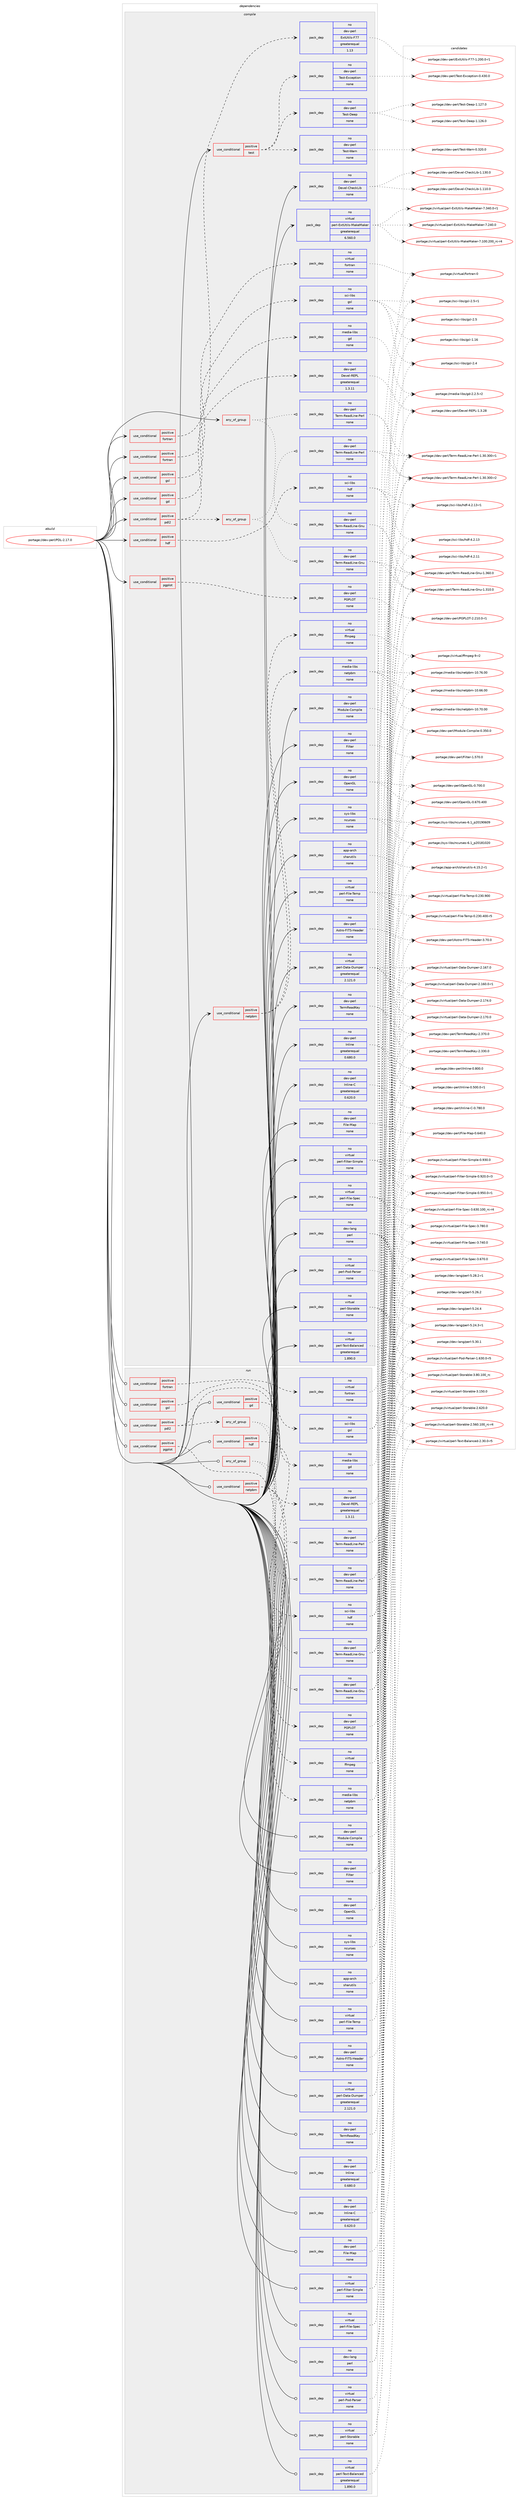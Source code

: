 digraph prolog {

# *************
# Graph options
# *************

newrank=true;
concentrate=true;
compound=true;
graph [rankdir=LR,fontname=Helvetica,fontsize=10,ranksep=1.5];#, ranksep=2.5, nodesep=0.2];
edge  [arrowhead=vee];
node  [fontname=Helvetica,fontsize=10];

# **********
# The ebuild
# **********

subgraph cluster_leftcol {
color=gray;
label=<<i>ebuild</i>>;
id [label="portage://dev-perl/PDL-2.17.0", color=red, width=4, href="../dev-perl/PDL-2.17.0.svg"];
}

# ****************
# The dependencies
# ****************

subgraph cluster_midcol {
color=gray;
label=<<i>dependencies</i>>;
subgraph cluster_compile {
fillcolor="#eeeeee";
style=filled;
label=<<i>compile</i>>;
subgraph any4835 {
dependency485512 [label=<<TABLE BORDER="0" CELLBORDER="1" CELLSPACING="0" CELLPADDING="4"><TR><TD CELLPADDING="10">any_of_group</TD></TR></TABLE>>, shape=none, color=red];subgraph pack358763 {
dependency485513 [label=<<TABLE BORDER="0" CELLBORDER="1" CELLSPACING="0" CELLPADDING="4" WIDTH="220"><TR><TD ROWSPAN="6" CELLPADDING="30">pack_dep</TD></TR><TR><TD WIDTH="110">no</TD></TR><TR><TD>dev-perl</TD></TR><TR><TD>Term-ReadLine-Perl</TD></TR><TR><TD>none</TD></TR><TR><TD></TD></TR></TABLE>>, shape=none, color=blue];
}
dependency485512:e -> dependency485513:w [weight=20,style="dotted",arrowhead="oinv"];
subgraph pack358764 {
dependency485514 [label=<<TABLE BORDER="0" CELLBORDER="1" CELLSPACING="0" CELLPADDING="4" WIDTH="220"><TR><TD ROWSPAN="6" CELLPADDING="30">pack_dep</TD></TR><TR><TD WIDTH="110">no</TD></TR><TR><TD>dev-perl</TD></TR><TR><TD>Term-ReadLine-Gnu</TD></TR><TR><TD>none</TD></TR><TR><TD></TD></TR></TABLE>>, shape=none, color=blue];
}
dependency485512:e -> dependency485514:w [weight=20,style="dotted",arrowhead="oinv"];
}
id:e -> dependency485512:w [weight=20,style="solid",arrowhead="vee"];
subgraph cond121687 {
dependency485515 [label=<<TABLE BORDER="0" CELLBORDER="1" CELLSPACING="0" CELLPADDING="4"><TR><TD ROWSPAN="3" CELLPADDING="10">use_conditional</TD></TR><TR><TD>positive</TD></TR><TR><TD>fortran</TD></TR></TABLE>>, shape=none, color=red];
subgraph pack358765 {
dependency485516 [label=<<TABLE BORDER="0" CELLBORDER="1" CELLSPACING="0" CELLPADDING="4" WIDTH="220"><TR><TD ROWSPAN="6" CELLPADDING="30">pack_dep</TD></TR><TR><TD WIDTH="110">no</TD></TR><TR><TD>dev-perl</TD></TR><TR><TD>ExtUtils-F77</TD></TR><TR><TD>greaterequal</TD></TR><TR><TD>1.13</TD></TR></TABLE>>, shape=none, color=blue];
}
dependency485515:e -> dependency485516:w [weight=20,style="dashed",arrowhead="vee"];
}
id:e -> dependency485515:w [weight=20,style="solid",arrowhead="vee"];
subgraph cond121688 {
dependency485517 [label=<<TABLE BORDER="0" CELLBORDER="1" CELLSPACING="0" CELLPADDING="4"><TR><TD ROWSPAN="3" CELLPADDING="10">use_conditional</TD></TR><TR><TD>positive</TD></TR><TR><TD>fortran</TD></TR></TABLE>>, shape=none, color=red];
subgraph pack358766 {
dependency485518 [label=<<TABLE BORDER="0" CELLBORDER="1" CELLSPACING="0" CELLPADDING="4" WIDTH="220"><TR><TD ROWSPAN="6" CELLPADDING="30">pack_dep</TD></TR><TR><TD WIDTH="110">no</TD></TR><TR><TD>virtual</TD></TR><TR><TD>fortran</TD></TR><TR><TD>none</TD></TR><TR><TD></TD></TR></TABLE>>, shape=none, color=blue];
}
dependency485517:e -> dependency485518:w [weight=20,style="dashed",arrowhead="vee"];
}
id:e -> dependency485517:w [weight=20,style="solid",arrowhead="vee"];
subgraph cond121689 {
dependency485519 [label=<<TABLE BORDER="0" CELLBORDER="1" CELLSPACING="0" CELLPADDING="4"><TR><TD ROWSPAN="3" CELLPADDING="10">use_conditional</TD></TR><TR><TD>positive</TD></TR><TR><TD>gd</TD></TR></TABLE>>, shape=none, color=red];
subgraph pack358767 {
dependency485520 [label=<<TABLE BORDER="0" CELLBORDER="1" CELLSPACING="0" CELLPADDING="4" WIDTH="220"><TR><TD ROWSPAN="6" CELLPADDING="30">pack_dep</TD></TR><TR><TD WIDTH="110">no</TD></TR><TR><TD>media-libs</TD></TR><TR><TD>gd</TD></TR><TR><TD>none</TD></TR><TR><TD></TD></TR></TABLE>>, shape=none, color=blue];
}
dependency485519:e -> dependency485520:w [weight=20,style="dashed",arrowhead="vee"];
}
id:e -> dependency485519:w [weight=20,style="solid",arrowhead="vee"];
subgraph cond121690 {
dependency485521 [label=<<TABLE BORDER="0" CELLBORDER="1" CELLSPACING="0" CELLPADDING="4"><TR><TD ROWSPAN="3" CELLPADDING="10">use_conditional</TD></TR><TR><TD>positive</TD></TR><TR><TD>gsl</TD></TR></TABLE>>, shape=none, color=red];
subgraph pack358768 {
dependency485522 [label=<<TABLE BORDER="0" CELLBORDER="1" CELLSPACING="0" CELLPADDING="4" WIDTH="220"><TR><TD ROWSPAN="6" CELLPADDING="30">pack_dep</TD></TR><TR><TD WIDTH="110">no</TD></TR><TR><TD>sci-libs</TD></TR><TR><TD>gsl</TD></TR><TR><TD>none</TD></TR><TR><TD></TD></TR></TABLE>>, shape=none, color=blue];
}
dependency485521:e -> dependency485522:w [weight=20,style="dashed",arrowhead="vee"];
}
id:e -> dependency485521:w [weight=20,style="solid",arrowhead="vee"];
subgraph cond121691 {
dependency485523 [label=<<TABLE BORDER="0" CELLBORDER="1" CELLSPACING="0" CELLPADDING="4"><TR><TD ROWSPAN="3" CELLPADDING="10">use_conditional</TD></TR><TR><TD>positive</TD></TR><TR><TD>hdf</TD></TR></TABLE>>, shape=none, color=red];
subgraph pack358769 {
dependency485524 [label=<<TABLE BORDER="0" CELLBORDER="1" CELLSPACING="0" CELLPADDING="4" WIDTH="220"><TR><TD ROWSPAN="6" CELLPADDING="30">pack_dep</TD></TR><TR><TD WIDTH="110">no</TD></TR><TR><TD>sci-libs</TD></TR><TR><TD>hdf</TD></TR><TR><TD>none</TD></TR><TR><TD></TD></TR></TABLE>>, shape=none, color=blue];
}
dependency485523:e -> dependency485524:w [weight=20,style="dashed",arrowhead="vee"];
}
id:e -> dependency485523:w [weight=20,style="solid",arrowhead="vee"];
subgraph cond121692 {
dependency485525 [label=<<TABLE BORDER="0" CELLBORDER="1" CELLSPACING="0" CELLPADDING="4"><TR><TD ROWSPAN="3" CELLPADDING="10">use_conditional</TD></TR><TR><TD>positive</TD></TR><TR><TD>netpbm</TD></TR></TABLE>>, shape=none, color=red];
subgraph pack358770 {
dependency485526 [label=<<TABLE BORDER="0" CELLBORDER="1" CELLSPACING="0" CELLPADDING="4" WIDTH="220"><TR><TD ROWSPAN="6" CELLPADDING="30">pack_dep</TD></TR><TR><TD WIDTH="110">no</TD></TR><TR><TD>media-libs</TD></TR><TR><TD>netpbm</TD></TR><TR><TD>none</TD></TR><TR><TD></TD></TR></TABLE>>, shape=none, color=blue];
}
dependency485525:e -> dependency485526:w [weight=20,style="dashed",arrowhead="vee"];
subgraph pack358771 {
dependency485527 [label=<<TABLE BORDER="0" CELLBORDER="1" CELLSPACING="0" CELLPADDING="4" WIDTH="220"><TR><TD ROWSPAN="6" CELLPADDING="30">pack_dep</TD></TR><TR><TD WIDTH="110">no</TD></TR><TR><TD>virtual</TD></TR><TR><TD>ffmpeg</TD></TR><TR><TD>none</TD></TR><TR><TD></TD></TR></TABLE>>, shape=none, color=blue];
}
dependency485525:e -> dependency485527:w [weight=20,style="dashed",arrowhead="vee"];
}
id:e -> dependency485525:w [weight=20,style="solid",arrowhead="vee"];
subgraph cond121693 {
dependency485528 [label=<<TABLE BORDER="0" CELLBORDER="1" CELLSPACING="0" CELLPADDING="4"><TR><TD ROWSPAN="3" CELLPADDING="10">use_conditional</TD></TR><TR><TD>positive</TD></TR><TR><TD>pdl2</TD></TR></TABLE>>, shape=none, color=red];
subgraph pack358772 {
dependency485529 [label=<<TABLE BORDER="0" CELLBORDER="1" CELLSPACING="0" CELLPADDING="4" WIDTH="220"><TR><TD ROWSPAN="6" CELLPADDING="30">pack_dep</TD></TR><TR><TD WIDTH="110">no</TD></TR><TR><TD>dev-perl</TD></TR><TR><TD>Devel-REPL</TD></TR><TR><TD>greaterequal</TD></TR><TR><TD>1.3.11</TD></TR></TABLE>>, shape=none, color=blue];
}
dependency485528:e -> dependency485529:w [weight=20,style="dashed",arrowhead="vee"];
subgraph any4836 {
dependency485530 [label=<<TABLE BORDER="0" CELLBORDER="1" CELLSPACING="0" CELLPADDING="4"><TR><TD CELLPADDING="10">any_of_group</TD></TR></TABLE>>, shape=none, color=red];subgraph pack358773 {
dependency485531 [label=<<TABLE BORDER="0" CELLBORDER="1" CELLSPACING="0" CELLPADDING="4" WIDTH="220"><TR><TD ROWSPAN="6" CELLPADDING="30">pack_dep</TD></TR><TR><TD WIDTH="110">no</TD></TR><TR><TD>dev-perl</TD></TR><TR><TD>Term-ReadLine-Perl</TD></TR><TR><TD>none</TD></TR><TR><TD></TD></TR></TABLE>>, shape=none, color=blue];
}
dependency485530:e -> dependency485531:w [weight=20,style="dotted",arrowhead="oinv"];
subgraph pack358774 {
dependency485532 [label=<<TABLE BORDER="0" CELLBORDER="1" CELLSPACING="0" CELLPADDING="4" WIDTH="220"><TR><TD ROWSPAN="6" CELLPADDING="30">pack_dep</TD></TR><TR><TD WIDTH="110">no</TD></TR><TR><TD>dev-perl</TD></TR><TR><TD>Term-ReadLine-Gnu</TD></TR><TR><TD>none</TD></TR><TR><TD></TD></TR></TABLE>>, shape=none, color=blue];
}
dependency485530:e -> dependency485532:w [weight=20,style="dotted",arrowhead="oinv"];
}
dependency485528:e -> dependency485530:w [weight=20,style="dashed",arrowhead="vee"];
}
id:e -> dependency485528:w [weight=20,style="solid",arrowhead="vee"];
subgraph cond121694 {
dependency485533 [label=<<TABLE BORDER="0" CELLBORDER="1" CELLSPACING="0" CELLPADDING="4"><TR><TD ROWSPAN="3" CELLPADDING="10">use_conditional</TD></TR><TR><TD>positive</TD></TR><TR><TD>pgplot</TD></TR></TABLE>>, shape=none, color=red];
subgraph pack358775 {
dependency485534 [label=<<TABLE BORDER="0" CELLBORDER="1" CELLSPACING="0" CELLPADDING="4" WIDTH="220"><TR><TD ROWSPAN="6" CELLPADDING="30">pack_dep</TD></TR><TR><TD WIDTH="110">no</TD></TR><TR><TD>dev-perl</TD></TR><TR><TD>PGPLOT</TD></TR><TR><TD>none</TD></TR><TR><TD></TD></TR></TABLE>>, shape=none, color=blue];
}
dependency485533:e -> dependency485534:w [weight=20,style="dashed",arrowhead="vee"];
}
id:e -> dependency485533:w [weight=20,style="solid",arrowhead="vee"];
subgraph cond121695 {
dependency485535 [label=<<TABLE BORDER="0" CELLBORDER="1" CELLSPACING="0" CELLPADDING="4"><TR><TD ROWSPAN="3" CELLPADDING="10">use_conditional</TD></TR><TR><TD>positive</TD></TR><TR><TD>test</TD></TR></TABLE>>, shape=none, color=red];
subgraph pack358776 {
dependency485536 [label=<<TABLE BORDER="0" CELLBORDER="1" CELLSPACING="0" CELLPADDING="4" WIDTH="220"><TR><TD ROWSPAN="6" CELLPADDING="30">pack_dep</TD></TR><TR><TD WIDTH="110">no</TD></TR><TR><TD>dev-perl</TD></TR><TR><TD>Test-Exception</TD></TR><TR><TD>none</TD></TR><TR><TD></TD></TR></TABLE>>, shape=none, color=blue];
}
dependency485535:e -> dependency485536:w [weight=20,style="dashed",arrowhead="vee"];
subgraph pack358777 {
dependency485537 [label=<<TABLE BORDER="0" CELLBORDER="1" CELLSPACING="0" CELLPADDING="4" WIDTH="220"><TR><TD ROWSPAN="6" CELLPADDING="30">pack_dep</TD></TR><TR><TD WIDTH="110">no</TD></TR><TR><TD>dev-perl</TD></TR><TR><TD>Test-Warn</TD></TR><TR><TD>none</TD></TR><TR><TD></TD></TR></TABLE>>, shape=none, color=blue];
}
dependency485535:e -> dependency485537:w [weight=20,style="dashed",arrowhead="vee"];
subgraph pack358778 {
dependency485538 [label=<<TABLE BORDER="0" CELLBORDER="1" CELLSPACING="0" CELLPADDING="4" WIDTH="220"><TR><TD ROWSPAN="6" CELLPADDING="30">pack_dep</TD></TR><TR><TD WIDTH="110">no</TD></TR><TR><TD>dev-perl</TD></TR><TR><TD>Test-Deep</TD></TR><TR><TD>none</TD></TR><TR><TD></TD></TR></TABLE>>, shape=none, color=blue];
}
dependency485535:e -> dependency485538:w [weight=20,style="dashed",arrowhead="vee"];
}
id:e -> dependency485535:w [weight=20,style="solid",arrowhead="vee"];
subgraph pack358779 {
dependency485539 [label=<<TABLE BORDER="0" CELLBORDER="1" CELLSPACING="0" CELLPADDING="4" WIDTH="220"><TR><TD ROWSPAN="6" CELLPADDING="30">pack_dep</TD></TR><TR><TD WIDTH="110">no</TD></TR><TR><TD>app-arch</TD></TR><TR><TD>sharutils</TD></TR><TR><TD>none</TD></TR><TR><TD></TD></TR></TABLE>>, shape=none, color=blue];
}
id:e -> dependency485539:w [weight=20,style="solid",arrowhead="vee"];
subgraph pack358780 {
dependency485540 [label=<<TABLE BORDER="0" CELLBORDER="1" CELLSPACING="0" CELLPADDING="4" WIDTH="220"><TR><TD ROWSPAN="6" CELLPADDING="30">pack_dep</TD></TR><TR><TD WIDTH="110">no</TD></TR><TR><TD>dev-lang</TD></TR><TR><TD>perl</TD></TR><TR><TD>none</TD></TR><TR><TD></TD></TR></TABLE>>, shape=none, color=blue];
}
id:e -> dependency485540:w [weight=20,style="solid",arrowhead="vee"];
subgraph pack358781 {
dependency485541 [label=<<TABLE BORDER="0" CELLBORDER="1" CELLSPACING="0" CELLPADDING="4" WIDTH="220"><TR><TD ROWSPAN="6" CELLPADDING="30">pack_dep</TD></TR><TR><TD WIDTH="110">no</TD></TR><TR><TD>dev-perl</TD></TR><TR><TD>Astro-FITS-Header</TD></TR><TR><TD>none</TD></TR><TR><TD></TD></TR></TABLE>>, shape=none, color=blue];
}
id:e -> dependency485541:w [weight=20,style="solid",arrowhead="vee"];
subgraph pack358782 {
dependency485542 [label=<<TABLE BORDER="0" CELLBORDER="1" CELLSPACING="0" CELLPADDING="4" WIDTH="220"><TR><TD ROWSPAN="6" CELLPADDING="30">pack_dep</TD></TR><TR><TD WIDTH="110">no</TD></TR><TR><TD>dev-perl</TD></TR><TR><TD>Devel-CheckLib</TD></TR><TR><TD>none</TD></TR><TR><TD></TD></TR></TABLE>>, shape=none, color=blue];
}
id:e -> dependency485542:w [weight=20,style="solid",arrowhead="vee"];
subgraph pack358783 {
dependency485543 [label=<<TABLE BORDER="0" CELLBORDER="1" CELLSPACING="0" CELLPADDING="4" WIDTH="220"><TR><TD ROWSPAN="6" CELLPADDING="30">pack_dep</TD></TR><TR><TD WIDTH="110">no</TD></TR><TR><TD>dev-perl</TD></TR><TR><TD>File-Map</TD></TR><TR><TD>none</TD></TR><TR><TD></TD></TR></TABLE>>, shape=none, color=blue];
}
id:e -> dependency485543:w [weight=20,style="solid",arrowhead="vee"];
subgraph pack358784 {
dependency485544 [label=<<TABLE BORDER="0" CELLBORDER="1" CELLSPACING="0" CELLPADDING="4" WIDTH="220"><TR><TD ROWSPAN="6" CELLPADDING="30">pack_dep</TD></TR><TR><TD WIDTH="110">no</TD></TR><TR><TD>dev-perl</TD></TR><TR><TD>Filter</TD></TR><TR><TD>none</TD></TR><TR><TD></TD></TR></TABLE>>, shape=none, color=blue];
}
id:e -> dependency485544:w [weight=20,style="solid",arrowhead="vee"];
subgraph pack358785 {
dependency485545 [label=<<TABLE BORDER="0" CELLBORDER="1" CELLSPACING="0" CELLPADDING="4" WIDTH="220"><TR><TD ROWSPAN="6" CELLPADDING="30">pack_dep</TD></TR><TR><TD WIDTH="110">no</TD></TR><TR><TD>dev-perl</TD></TR><TR><TD>Inline</TD></TR><TR><TD>greaterequal</TD></TR><TR><TD>0.680.0</TD></TR></TABLE>>, shape=none, color=blue];
}
id:e -> dependency485545:w [weight=20,style="solid",arrowhead="vee"];
subgraph pack358786 {
dependency485546 [label=<<TABLE BORDER="0" CELLBORDER="1" CELLSPACING="0" CELLPADDING="4" WIDTH="220"><TR><TD ROWSPAN="6" CELLPADDING="30">pack_dep</TD></TR><TR><TD WIDTH="110">no</TD></TR><TR><TD>dev-perl</TD></TR><TR><TD>Inline-C</TD></TR><TR><TD>greaterequal</TD></TR><TR><TD>0.620.0</TD></TR></TABLE>>, shape=none, color=blue];
}
id:e -> dependency485546:w [weight=20,style="solid",arrowhead="vee"];
subgraph pack358787 {
dependency485547 [label=<<TABLE BORDER="0" CELLBORDER="1" CELLSPACING="0" CELLPADDING="4" WIDTH="220"><TR><TD ROWSPAN="6" CELLPADDING="30">pack_dep</TD></TR><TR><TD WIDTH="110">no</TD></TR><TR><TD>dev-perl</TD></TR><TR><TD>Module-Compile</TD></TR><TR><TD>none</TD></TR><TR><TD></TD></TR></TABLE>>, shape=none, color=blue];
}
id:e -> dependency485547:w [weight=20,style="solid",arrowhead="vee"];
subgraph pack358788 {
dependency485548 [label=<<TABLE BORDER="0" CELLBORDER="1" CELLSPACING="0" CELLPADDING="4" WIDTH="220"><TR><TD ROWSPAN="6" CELLPADDING="30">pack_dep</TD></TR><TR><TD WIDTH="110">no</TD></TR><TR><TD>dev-perl</TD></TR><TR><TD>OpenGL</TD></TR><TR><TD>none</TD></TR><TR><TD></TD></TR></TABLE>>, shape=none, color=blue];
}
id:e -> dependency485548:w [weight=20,style="solid",arrowhead="vee"];
subgraph pack358789 {
dependency485549 [label=<<TABLE BORDER="0" CELLBORDER="1" CELLSPACING="0" CELLPADDING="4" WIDTH="220"><TR><TD ROWSPAN="6" CELLPADDING="30">pack_dep</TD></TR><TR><TD WIDTH="110">no</TD></TR><TR><TD>dev-perl</TD></TR><TR><TD>TermReadKey</TD></TR><TR><TD>none</TD></TR><TR><TD></TD></TR></TABLE>>, shape=none, color=blue];
}
id:e -> dependency485549:w [weight=20,style="solid",arrowhead="vee"];
subgraph pack358790 {
dependency485550 [label=<<TABLE BORDER="0" CELLBORDER="1" CELLSPACING="0" CELLPADDING="4" WIDTH="220"><TR><TD ROWSPAN="6" CELLPADDING="30">pack_dep</TD></TR><TR><TD WIDTH="110">no</TD></TR><TR><TD>sys-libs</TD></TR><TR><TD>ncurses</TD></TR><TR><TD>none</TD></TR><TR><TD></TD></TR></TABLE>>, shape=none, color=blue];
}
id:e -> dependency485550:w [weight=20,style="solid",arrowhead="vee"];
subgraph pack358791 {
dependency485551 [label=<<TABLE BORDER="0" CELLBORDER="1" CELLSPACING="0" CELLPADDING="4" WIDTH="220"><TR><TD ROWSPAN="6" CELLPADDING="30">pack_dep</TD></TR><TR><TD WIDTH="110">no</TD></TR><TR><TD>virtual</TD></TR><TR><TD>perl-Data-Dumper</TD></TR><TR><TD>greaterequal</TD></TR><TR><TD>2.121.0</TD></TR></TABLE>>, shape=none, color=blue];
}
id:e -> dependency485551:w [weight=20,style="solid",arrowhead="vee"];
subgraph pack358792 {
dependency485552 [label=<<TABLE BORDER="0" CELLBORDER="1" CELLSPACING="0" CELLPADDING="4" WIDTH="220"><TR><TD ROWSPAN="6" CELLPADDING="30">pack_dep</TD></TR><TR><TD WIDTH="110">no</TD></TR><TR><TD>virtual</TD></TR><TR><TD>perl-ExtUtils-MakeMaker</TD></TR><TR><TD>greaterequal</TD></TR><TR><TD>6.560.0</TD></TR></TABLE>>, shape=none, color=blue];
}
id:e -> dependency485552:w [weight=20,style="solid",arrowhead="vee"];
subgraph pack358793 {
dependency485553 [label=<<TABLE BORDER="0" CELLBORDER="1" CELLSPACING="0" CELLPADDING="4" WIDTH="220"><TR><TD ROWSPAN="6" CELLPADDING="30">pack_dep</TD></TR><TR><TD WIDTH="110">no</TD></TR><TR><TD>virtual</TD></TR><TR><TD>perl-File-Spec</TD></TR><TR><TD>none</TD></TR><TR><TD></TD></TR></TABLE>>, shape=none, color=blue];
}
id:e -> dependency485553:w [weight=20,style="solid",arrowhead="vee"];
subgraph pack358794 {
dependency485554 [label=<<TABLE BORDER="0" CELLBORDER="1" CELLSPACING="0" CELLPADDING="4" WIDTH="220"><TR><TD ROWSPAN="6" CELLPADDING="30">pack_dep</TD></TR><TR><TD WIDTH="110">no</TD></TR><TR><TD>virtual</TD></TR><TR><TD>perl-File-Temp</TD></TR><TR><TD>none</TD></TR><TR><TD></TD></TR></TABLE>>, shape=none, color=blue];
}
id:e -> dependency485554:w [weight=20,style="solid",arrowhead="vee"];
subgraph pack358795 {
dependency485555 [label=<<TABLE BORDER="0" CELLBORDER="1" CELLSPACING="0" CELLPADDING="4" WIDTH="220"><TR><TD ROWSPAN="6" CELLPADDING="30">pack_dep</TD></TR><TR><TD WIDTH="110">no</TD></TR><TR><TD>virtual</TD></TR><TR><TD>perl-Filter-Simple</TD></TR><TR><TD>none</TD></TR><TR><TD></TD></TR></TABLE>>, shape=none, color=blue];
}
id:e -> dependency485555:w [weight=20,style="solid",arrowhead="vee"];
subgraph pack358796 {
dependency485556 [label=<<TABLE BORDER="0" CELLBORDER="1" CELLSPACING="0" CELLPADDING="4" WIDTH="220"><TR><TD ROWSPAN="6" CELLPADDING="30">pack_dep</TD></TR><TR><TD WIDTH="110">no</TD></TR><TR><TD>virtual</TD></TR><TR><TD>perl-Pod-Parser</TD></TR><TR><TD>none</TD></TR><TR><TD></TD></TR></TABLE>>, shape=none, color=blue];
}
id:e -> dependency485556:w [weight=20,style="solid",arrowhead="vee"];
subgraph pack358797 {
dependency485557 [label=<<TABLE BORDER="0" CELLBORDER="1" CELLSPACING="0" CELLPADDING="4" WIDTH="220"><TR><TD ROWSPAN="6" CELLPADDING="30">pack_dep</TD></TR><TR><TD WIDTH="110">no</TD></TR><TR><TD>virtual</TD></TR><TR><TD>perl-Storable</TD></TR><TR><TD>none</TD></TR><TR><TD></TD></TR></TABLE>>, shape=none, color=blue];
}
id:e -> dependency485557:w [weight=20,style="solid",arrowhead="vee"];
subgraph pack358798 {
dependency485558 [label=<<TABLE BORDER="0" CELLBORDER="1" CELLSPACING="0" CELLPADDING="4" WIDTH="220"><TR><TD ROWSPAN="6" CELLPADDING="30">pack_dep</TD></TR><TR><TD WIDTH="110">no</TD></TR><TR><TD>virtual</TD></TR><TR><TD>perl-Text-Balanced</TD></TR><TR><TD>greaterequal</TD></TR><TR><TD>1.890.0</TD></TR></TABLE>>, shape=none, color=blue];
}
id:e -> dependency485558:w [weight=20,style="solid",arrowhead="vee"];
}
subgraph cluster_compileandrun {
fillcolor="#eeeeee";
style=filled;
label=<<i>compile and run</i>>;
}
subgraph cluster_run {
fillcolor="#eeeeee";
style=filled;
label=<<i>run</i>>;
subgraph any4837 {
dependency485559 [label=<<TABLE BORDER="0" CELLBORDER="1" CELLSPACING="0" CELLPADDING="4"><TR><TD CELLPADDING="10">any_of_group</TD></TR></TABLE>>, shape=none, color=red];subgraph pack358799 {
dependency485560 [label=<<TABLE BORDER="0" CELLBORDER="1" CELLSPACING="0" CELLPADDING="4" WIDTH="220"><TR><TD ROWSPAN="6" CELLPADDING="30">pack_dep</TD></TR><TR><TD WIDTH="110">no</TD></TR><TR><TD>dev-perl</TD></TR><TR><TD>Term-ReadLine-Perl</TD></TR><TR><TD>none</TD></TR><TR><TD></TD></TR></TABLE>>, shape=none, color=blue];
}
dependency485559:e -> dependency485560:w [weight=20,style="dotted",arrowhead="oinv"];
subgraph pack358800 {
dependency485561 [label=<<TABLE BORDER="0" CELLBORDER="1" CELLSPACING="0" CELLPADDING="4" WIDTH="220"><TR><TD ROWSPAN="6" CELLPADDING="30">pack_dep</TD></TR><TR><TD WIDTH="110">no</TD></TR><TR><TD>dev-perl</TD></TR><TR><TD>Term-ReadLine-Gnu</TD></TR><TR><TD>none</TD></TR><TR><TD></TD></TR></TABLE>>, shape=none, color=blue];
}
dependency485559:e -> dependency485561:w [weight=20,style="dotted",arrowhead="oinv"];
}
id:e -> dependency485559:w [weight=20,style="solid",arrowhead="odot"];
subgraph cond121696 {
dependency485562 [label=<<TABLE BORDER="0" CELLBORDER="1" CELLSPACING="0" CELLPADDING="4"><TR><TD ROWSPAN="3" CELLPADDING="10">use_conditional</TD></TR><TR><TD>positive</TD></TR><TR><TD>fortran</TD></TR></TABLE>>, shape=none, color=red];
subgraph pack358801 {
dependency485563 [label=<<TABLE BORDER="0" CELLBORDER="1" CELLSPACING="0" CELLPADDING="4" WIDTH="220"><TR><TD ROWSPAN="6" CELLPADDING="30">pack_dep</TD></TR><TR><TD WIDTH="110">no</TD></TR><TR><TD>virtual</TD></TR><TR><TD>fortran</TD></TR><TR><TD>none</TD></TR><TR><TD></TD></TR></TABLE>>, shape=none, color=blue];
}
dependency485562:e -> dependency485563:w [weight=20,style="dashed",arrowhead="vee"];
}
id:e -> dependency485562:w [weight=20,style="solid",arrowhead="odot"];
subgraph cond121697 {
dependency485564 [label=<<TABLE BORDER="0" CELLBORDER="1" CELLSPACING="0" CELLPADDING="4"><TR><TD ROWSPAN="3" CELLPADDING="10">use_conditional</TD></TR><TR><TD>positive</TD></TR><TR><TD>gd</TD></TR></TABLE>>, shape=none, color=red];
subgraph pack358802 {
dependency485565 [label=<<TABLE BORDER="0" CELLBORDER="1" CELLSPACING="0" CELLPADDING="4" WIDTH="220"><TR><TD ROWSPAN="6" CELLPADDING="30">pack_dep</TD></TR><TR><TD WIDTH="110">no</TD></TR><TR><TD>media-libs</TD></TR><TR><TD>gd</TD></TR><TR><TD>none</TD></TR><TR><TD></TD></TR></TABLE>>, shape=none, color=blue];
}
dependency485564:e -> dependency485565:w [weight=20,style="dashed",arrowhead="vee"];
}
id:e -> dependency485564:w [weight=20,style="solid",arrowhead="odot"];
subgraph cond121698 {
dependency485566 [label=<<TABLE BORDER="0" CELLBORDER="1" CELLSPACING="0" CELLPADDING="4"><TR><TD ROWSPAN="3" CELLPADDING="10">use_conditional</TD></TR><TR><TD>positive</TD></TR><TR><TD>gsl</TD></TR></TABLE>>, shape=none, color=red];
subgraph pack358803 {
dependency485567 [label=<<TABLE BORDER="0" CELLBORDER="1" CELLSPACING="0" CELLPADDING="4" WIDTH="220"><TR><TD ROWSPAN="6" CELLPADDING="30">pack_dep</TD></TR><TR><TD WIDTH="110">no</TD></TR><TR><TD>sci-libs</TD></TR><TR><TD>gsl</TD></TR><TR><TD>none</TD></TR><TR><TD></TD></TR></TABLE>>, shape=none, color=blue];
}
dependency485566:e -> dependency485567:w [weight=20,style="dashed",arrowhead="vee"];
}
id:e -> dependency485566:w [weight=20,style="solid",arrowhead="odot"];
subgraph cond121699 {
dependency485568 [label=<<TABLE BORDER="0" CELLBORDER="1" CELLSPACING="0" CELLPADDING="4"><TR><TD ROWSPAN="3" CELLPADDING="10">use_conditional</TD></TR><TR><TD>positive</TD></TR><TR><TD>hdf</TD></TR></TABLE>>, shape=none, color=red];
subgraph pack358804 {
dependency485569 [label=<<TABLE BORDER="0" CELLBORDER="1" CELLSPACING="0" CELLPADDING="4" WIDTH="220"><TR><TD ROWSPAN="6" CELLPADDING="30">pack_dep</TD></TR><TR><TD WIDTH="110">no</TD></TR><TR><TD>sci-libs</TD></TR><TR><TD>hdf</TD></TR><TR><TD>none</TD></TR><TR><TD></TD></TR></TABLE>>, shape=none, color=blue];
}
dependency485568:e -> dependency485569:w [weight=20,style="dashed",arrowhead="vee"];
}
id:e -> dependency485568:w [weight=20,style="solid",arrowhead="odot"];
subgraph cond121700 {
dependency485570 [label=<<TABLE BORDER="0" CELLBORDER="1" CELLSPACING="0" CELLPADDING="4"><TR><TD ROWSPAN="3" CELLPADDING="10">use_conditional</TD></TR><TR><TD>positive</TD></TR><TR><TD>netpbm</TD></TR></TABLE>>, shape=none, color=red];
subgraph pack358805 {
dependency485571 [label=<<TABLE BORDER="0" CELLBORDER="1" CELLSPACING="0" CELLPADDING="4" WIDTH="220"><TR><TD ROWSPAN="6" CELLPADDING="30">pack_dep</TD></TR><TR><TD WIDTH="110">no</TD></TR><TR><TD>media-libs</TD></TR><TR><TD>netpbm</TD></TR><TR><TD>none</TD></TR><TR><TD></TD></TR></TABLE>>, shape=none, color=blue];
}
dependency485570:e -> dependency485571:w [weight=20,style="dashed",arrowhead="vee"];
subgraph pack358806 {
dependency485572 [label=<<TABLE BORDER="0" CELLBORDER="1" CELLSPACING="0" CELLPADDING="4" WIDTH="220"><TR><TD ROWSPAN="6" CELLPADDING="30">pack_dep</TD></TR><TR><TD WIDTH="110">no</TD></TR><TR><TD>virtual</TD></TR><TR><TD>ffmpeg</TD></TR><TR><TD>none</TD></TR><TR><TD></TD></TR></TABLE>>, shape=none, color=blue];
}
dependency485570:e -> dependency485572:w [weight=20,style="dashed",arrowhead="vee"];
}
id:e -> dependency485570:w [weight=20,style="solid",arrowhead="odot"];
subgraph cond121701 {
dependency485573 [label=<<TABLE BORDER="0" CELLBORDER="1" CELLSPACING="0" CELLPADDING="4"><TR><TD ROWSPAN="3" CELLPADDING="10">use_conditional</TD></TR><TR><TD>positive</TD></TR><TR><TD>pdl2</TD></TR></TABLE>>, shape=none, color=red];
subgraph pack358807 {
dependency485574 [label=<<TABLE BORDER="0" CELLBORDER="1" CELLSPACING="0" CELLPADDING="4" WIDTH="220"><TR><TD ROWSPAN="6" CELLPADDING="30">pack_dep</TD></TR><TR><TD WIDTH="110">no</TD></TR><TR><TD>dev-perl</TD></TR><TR><TD>Devel-REPL</TD></TR><TR><TD>greaterequal</TD></TR><TR><TD>1.3.11</TD></TR></TABLE>>, shape=none, color=blue];
}
dependency485573:e -> dependency485574:w [weight=20,style="dashed",arrowhead="vee"];
subgraph any4838 {
dependency485575 [label=<<TABLE BORDER="0" CELLBORDER="1" CELLSPACING="0" CELLPADDING="4"><TR><TD CELLPADDING="10">any_of_group</TD></TR></TABLE>>, shape=none, color=red];subgraph pack358808 {
dependency485576 [label=<<TABLE BORDER="0" CELLBORDER="1" CELLSPACING="0" CELLPADDING="4" WIDTH="220"><TR><TD ROWSPAN="6" CELLPADDING="30">pack_dep</TD></TR><TR><TD WIDTH="110">no</TD></TR><TR><TD>dev-perl</TD></TR><TR><TD>Term-ReadLine-Perl</TD></TR><TR><TD>none</TD></TR><TR><TD></TD></TR></TABLE>>, shape=none, color=blue];
}
dependency485575:e -> dependency485576:w [weight=20,style="dotted",arrowhead="oinv"];
subgraph pack358809 {
dependency485577 [label=<<TABLE BORDER="0" CELLBORDER="1" CELLSPACING="0" CELLPADDING="4" WIDTH="220"><TR><TD ROWSPAN="6" CELLPADDING="30">pack_dep</TD></TR><TR><TD WIDTH="110">no</TD></TR><TR><TD>dev-perl</TD></TR><TR><TD>Term-ReadLine-Gnu</TD></TR><TR><TD>none</TD></TR><TR><TD></TD></TR></TABLE>>, shape=none, color=blue];
}
dependency485575:e -> dependency485577:w [weight=20,style="dotted",arrowhead="oinv"];
}
dependency485573:e -> dependency485575:w [weight=20,style="dashed",arrowhead="vee"];
}
id:e -> dependency485573:w [weight=20,style="solid",arrowhead="odot"];
subgraph cond121702 {
dependency485578 [label=<<TABLE BORDER="0" CELLBORDER="1" CELLSPACING="0" CELLPADDING="4"><TR><TD ROWSPAN="3" CELLPADDING="10">use_conditional</TD></TR><TR><TD>positive</TD></TR><TR><TD>pgplot</TD></TR></TABLE>>, shape=none, color=red];
subgraph pack358810 {
dependency485579 [label=<<TABLE BORDER="0" CELLBORDER="1" CELLSPACING="0" CELLPADDING="4" WIDTH="220"><TR><TD ROWSPAN="6" CELLPADDING="30">pack_dep</TD></TR><TR><TD WIDTH="110">no</TD></TR><TR><TD>dev-perl</TD></TR><TR><TD>PGPLOT</TD></TR><TR><TD>none</TD></TR><TR><TD></TD></TR></TABLE>>, shape=none, color=blue];
}
dependency485578:e -> dependency485579:w [weight=20,style="dashed",arrowhead="vee"];
}
id:e -> dependency485578:w [weight=20,style="solid",arrowhead="odot"];
subgraph pack358811 {
dependency485580 [label=<<TABLE BORDER="0" CELLBORDER="1" CELLSPACING="0" CELLPADDING="4" WIDTH="220"><TR><TD ROWSPAN="6" CELLPADDING="30">pack_dep</TD></TR><TR><TD WIDTH="110">no</TD></TR><TR><TD>app-arch</TD></TR><TR><TD>sharutils</TD></TR><TR><TD>none</TD></TR><TR><TD></TD></TR></TABLE>>, shape=none, color=blue];
}
id:e -> dependency485580:w [weight=20,style="solid",arrowhead="odot"];
subgraph pack358812 {
dependency485581 [label=<<TABLE BORDER="0" CELLBORDER="1" CELLSPACING="0" CELLPADDING="4" WIDTH="220"><TR><TD ROWSPAN="6" CELLPADDING="30">pack_dep</TD></TR><TR><TD WIDTH="110">no</TD></TR><TR><TD>dev-lang</TD></TR><TR><TD>perl</TD></TR><TR><TD>none</TD></TR><TR><TD></TD></TR></TABLE>>, shape=none, color=blue];
}
id:e -> dependency485581:w [weight=20,style="solid",arrowhead="odot"];
subgraph pack358813 {
dependency485582 [label=<<TABLE BORDER="0" CELLBORDER="1" CELLSPACING="0" CELLPADDING="4" WIDTH="220"><TR><TD ROWSPAN="6" CELLPADDING="30">pack_dep</TD></TR><TR><TD WIDTH="110">no</TD></TR><TR><TD>dev-perl</TD></TR><TR><TD>Astro-FITS-Header</TD></TR><TR><TD>none</TD></TR><TR><TD></TD></TR></TABLE>>, shape=none, color=blue];
}
id:e -> dependency485582:w [weight=20,style="solid",arrowhead="odot"];
subgraph pack358814 {
dependency485583 [label=<<TABLE BORDER="0" CELLBORDER="1" CELLSPACING="0" CELLPADDING="4" WIDTH="220"><TR><TD ROWSPAN="6" CELLPADDING="30">pack_dep</TD></TR><TR><TD WIDTH="110">no</TD></TR><TR><TD>dev-perl</TD></TR><TR><TD>File-Map</TD></TR><TR><TD>none</TD></TR><TR><TD></TD></TR></TABLE>>, shape=none, color=blue];
}
id:e -> dependency485583:w [weight=20,style="solid",arrowhead="odot"];
subgraph pack358815 {
dependency485584 [label=<<TABLE BORDER="0" CELLBORDER="1" CELLSPACING="0" CELLPADDING="4" WIDTH="220"><TR><TD ROWSPAN="6" CELLPADDING="30">pack_dep</TD></TR><TR><TD WIDTH="110">no</TD></TR><TR><TD>dev-perl</TD></TR><TR><TD>Filter</TD></TR><TR><TD>none</TD></TR><TR><TD></TD></TR></TABLE>>, shape=none, color=blue];
}
id:e -> dependency485584:w [weight=20,style="solid",arrowhead="odot"];
subgraph pack358816 {
dependency485585 [label=<<TABLE BORDER="0" CELLBORDER="1" CELLSPACING="0" CELLPADDING="4" WIDTH="220"><TR><TD ROWSPAN="6" CELLPADDING="30">pack_dep</TD></TR><TR><TD WIDTH="110">no</TD></TR><TR><TD>dev-perl</TD></TR><TR><TD>Inline</TD></TR><TR><TD>greaterequal</TD></TR><TR><TD>0.680.0</TD></TR></TABLE>>, shape=none, color=blue];
}
id:e -> dependency485585:w [weight=20,style="solid",arrowhead="odot"];
subgraph pack358817 {
dependency485586 [label=<<TABLE BORDER="0" CELLBORDER="1" CELLSPACING="0" CELLPADDING="4" WIDTH="220"><TR><TD ROWSPAN="6" CELLPADDING="30">pack_dep</TD></TR><TR><TD WIDTH="110">no</TD></TR><TR><TD>dev-perl</TD></TR><TR><TD>Inline-C</TD></TR><TR><TD>greaterequal</TD></TR><TR><TD>0.620.0</TD></TR></TABLE>>, shape=none, color=blue];
}
id:e -> dependency485586:w [weight=20,style="solid",arrowhead="odot"];
subgraph pack358818 {
dependency485587 [label=<<TABLE BORDER="0" CELLBORDER="1" CELLSPACING="0" CELLPADDING="4" WIDTH="220"><TR><TD ROWSPAN="6" CELLPADDING="30">pack_dep</TD></TR><TR><TD WIDTH="110">no</TD></TR><TR><TD>dev-perl</TD></TR><TR><TD>Module-Compile</TD></TR><TR><TD>none</TD></TR><TR><TD></TD></TR></TABLE>>, shape=none, color=blue];
}
id:e -> dependency485587:w [weight=20,style="solid",arrowhead="odot"];
subgraph pack358819 {
dependency485588 [label=<<TABLE BORDER="0" CELLBORDER="1" CELLSPACING="0" CELLPADDING="4" WIDTH="220"><TR><TD ROWSPAN="6" CELLPADDING="30">pack_dep</TD></TR><TR><TD WIDTH="110">no</TD></TR><TR><TD>dev-perl</TD></TR><TR><TD>OpenGL</TD></TR><TR><TD>none</TD></TR><TR><TD></TD></TR></TABLE>>, shape=none, color=blue];
}
id:e -> dependency485588:w [weight=20,style="solid",arrowhead="odot"];
subgraph pack358820 {
dependency485589 [label=<<TABLE BORDER="0" CELLBORDER="1" CELLSPACING="0" CELLPADDING="4" WIDTH="220"><TR><TD ROWSPAN="6" CELLPADDING="30">pack_dep</TD></TR><TR><TD WIDTH="110">no</TD></TR><TR><TD>dev-perl</TD></TR><TR><TD>TermReadKey</TD></TR><TR><TD>none</TD></TR><TR><TD></TD></TR></TABLE>>, shape=none, color=blue];
}
id:e -> dependency485589:w [weight=20,style="solid",arrowhead="odot"];
subgraph pack358821 {
dependency485590 [label=<<TABLE BORDER="0" CELLBORDER="1" CELLSPACING="0" CELLPADDING="4" WIDTH="220"><TR><TD ROWSPAN="6" CELLPADDING="30">pack_dep</TD></TR><TR><TD WIDTH="110">no</TD></TR><TR><TD>sys-libs</TD></TR><TR><TD>ncurses</TD></TR><TR><TD>none</TD></TR><TR><TD></TD></TR></TABLE>>, shape=none, color=blue];
}
id:e -> dependency485590:w [weight=20,style="solid",arrowhead="odot"];
subgraph pack358822 {
dependency485591 [label=<<TABLE BORDER="0" CELLBORDER="1" CELLSPACING="0" CELLPADDING="4" WIDTH="220"><TR><TD ROWSPAN="6" CELLPADDING="30">pack_dep</TD></TR><TR><TD WIDTH="110">no</TD></TR><TR><TD>virtual</TD></TR><TR><TD>perl-Data-Dumper</TD></TR><TR><TD>greaterequal</TD></TR><TR><TD>2.121.0</TD></TR></TABLE>>, shape=none, color=blue];
}
id:e -> dependency485591:w [weight=20,style="solid",arrowhead="odot"];
subgraph pack358823 {
dependency485592 [label=<<TABLE BORDER="0" CELLBORDER="1" CELLSPACING="0" CELLPADDING="4" WIDTH="220"><TR><TD ROWSPAN="6" CELLPADDING="30">pack_dep</TD></TR><TR><TD WIDTH="110">no</TD></TR><TR><TD>virtual</TD></TR><TR><TD>perl-File-Spec</TD></TR><TR><TD>none</TD></TR><TR><TD></TD></TR></TABLE>>, shape=none, color=blue];
}
id:e -> dependency485592:w [weight=20,style="solid",arrowhead="odot"];
subgraph pack358824 {
dependency485593 [label=<<TABLE BORDER="0" CELLBORDER="1" CELLSPACING="0" CELLPADDING="4" WIDTH="220"><TR><TD ROWSPAN="6" CELLPADDING="30">pack_dep</TD></TR><TR><TD WIDTH="110">no</TD></TR><TR><TD>virtual</TD></TR><TR><TD>perl-File-Temp</TD></TR><TR><TD>none</TD></TR><TR><TD></TD></TR></TABLE>>, shape=none, color=blue];
}
id:e -> dependency485593:w [weight=20,style="solid",arrowhead="odot"];
subgraph pack358825 {
dependency485594 [label=<<TABLE BORDER="0" CELLBORDER="1" CELLSPACING="0" CELLPADDING="4" WIDTH="220"><TR><TD ROWSPAN="6" CELLPADDING="30">pack_dep</TD></TR><TR><TD WIDTH="110">no</TD></TR><TR><TD>virtual</TD></TR><TR><TD>perl-Filter-Simple</TD></TR><TR><TD>none</TD></TR><TR><TD></TD></TR></TABLE>>, shape=none, color=blue];
}
id:e -> dependency485594:w [weight=20,style="solid",arrowhead="odot"];
subgraph pack358826 {
dependency485595 [label=<<TABLE BORDER="0" CELLBORDER="1" CELLSPACING="0" CELLPADDING="4" WIDTH="220"><TR><TD ROWSPAN="6" CELLPADDING="30">pack_dep</TD></TR><TR><TD WIDTH="110">no</TD></TR><TR><TD>virtual</TD></TR><TR><TD>perl-Pod-Parser</TD></TR><TR><TD>none</TD></TR><TR><TD></TD></TR></TABLE>>, shape=none, color=blue];
}
id:e -> dependency485595:w [weight=20,style="solid",arrowhead="odot"];
subgraph pack358827 {
dependency485596 [label=<<TABLE BORDER="0" CELLBORDER="1" CELLSPACING="0" CELLPADDING="4" WIDTH="220"><TR><TD ROWSPAN="6" CELLPADDING="30">pack_dep</TD></TR><TR><TD WIDTH="110">no</TD></TR><TR><TD>virtual</TD></TR><TR><TD>perl-Storable</TD></TR><TR><TD>none</TD></TR><TR><TD></TD></TR></TABLE>>, shape=none, color=blue];
}
id:e -> dependency485596:w [weight=20,style="solid",arrowhead="odot"];
subgraph pack358828 {
dependency485597 [label=<<TABLE BORDER="0" CELLBORDER="1" CELLSPACING="0" CELLPADDING="4" WIDTH="220"><TR><TD ROWSPAN="6" CELLPADDING="30">pack_dep</TD></TR><TR><TD WIDTH="110">no</TD></TR><TR><TD>virtual</TD></TR><TR><TD>perl-Text-Balanced</TD></TR><TR><TD>greaterequal</TD></TR><TR><TD>1.890.0</TD></TR></TABLE>>, shape=none, color=blue];
}
id:e -> dependency485597:w [weight=20,style="solid",arrowhead="odot"];
}
}

# **************
# The candidates
# **************

subgraph cluster_choices {
rank=same;
color=gray;
label=<<i>candidates</i>>;

subgraph choice358763 {
color=black;
nodesep=1;
choice1001011184511210111410847841011141094582101971007610511010145801011141084549465148465148484511450 [label="portage://dev-perl/Term-ReadLine-Perl-1.30.300-r2", color=red, width=4,href="../dev-perl/Term-ReadLine-Perl-1.30.300-r2.svg"];
choice1001011184511210111410847841011141094582101971007610511010145801011141084549465148465148484511449 [label="portage://dev-perl/Term-ReadLine-Perl-1.30.300-r1", color=red, width=4,href="../dev-perl/Term-ReadLine-Perl-1.30.300-r1.svg"];
dependency485513:e -> choice1001011184511210111410847841011141094582101971007610511010145801011141084549465148465148484511450:w [style=dotted,weight="100"];
dependency485513:e -> choice1001011184511210111410847841011141094582101971007610511010145801011141084549465148465148484511449:w [style=dotted,weight="100"];
}
subgraph choice358764 {
color=black;
nodesep=1;
choice1001011184511210111410847841011141094582101971007610511010145711101174549465154484648 [label="portage://dev-perl/Term-ReadLine-Gnu-1.360.0", color=red, width=4,href="../dev-perl/Term-ReadLine-Gnu-1.360.0.svg"];
choice1001011184511210111410847841011141094582101971007610511010145711101174549465149484648 [label="portage://dev-perl/Term-ReadLine-Gnu-1.310.0", color=red, width=4,href="../dev-perl/Term-ReadLine-Gnu-1.310.0.svg"];
dependency485514:e -> choice1001011184511210111410847841011141094582101971007610511010145711101174549465154484648:w [style=dotted,weight="100"];
dependency485514:e -> choice1001011184511210111410847841011141094582101971007610511010145711101174549465149484648:w [style=dotted,weight="100"];
}
subgraph choice358765 {
color=black;
nodesep=1;
choice100101118451121011141084769120116851161051081154570555545494650484846484511449 [label="portage://dev-perl/ExtUtils-F77-1.200.0-r1", color=red, width=4,href="../dev-perl/ExtUtils-F77-1.200.0-r1.svg"];
dependency485516:e -> choice100101118451121011141084769120116851161051081154570555545494650484846484511449:w [style=dotted,weight="100"];
}
subgraph choice358766 {
color=black;
nodesep=1;
choice1181051141161179710847102111114116114971104548 [label="portage://virtual/fortran-0", color=red, width=4,href="../virtual/fortran-0.svg"];
dependency485518:e -> choice1181051141161179710847102111114116114971104548:w [style=dotted,weight="100"];
}
subgraph choice358767 {
color=black;
nodesep=1;
choice109101100105974510810598115471031004550465046534511450 [label="portage://media-libs/gd-2.2.5-r2", color=red, width=4,href="../media-libs/gd-2.2.5-r2.svg"];
dependency485520:e -> choice109101100105974510810598115471031004550465046534511450:w [style=dotted,weight="100"];
}
subgraph choice358768 {
color=black;
nodesep=1;
choice11599105451081059811547103115108455046534511449 [label="portage://sci-libs/gsl-2.5-r1", color=red, width=4,href="../sci-libs/gsl-2.5-r1.svg"];
choice1159910545108105981154710311510845504653 [label="portage://sci-libs/gsl-2.5", color=red, width=4,href="../sci-libs/gsl-2.5.svg"];
choice1159910545108105981154710311510845504652 [label="portage://sci-libs/gsl-2.4", color=red, width=4,href="../sci-libs/gsl-2.4.svg"];
choice115991054510810598115471031151084549464954 [label="portage://sci-libs/gsl-1.16", color=red, width=4,href="../sci-libs/gsl-1.16.svg"];
dependency485522:e -> choice11599105451081059811547103115108455046534511449:w [style=dotted,weight="100"];
dependency485522:e -> choice1159910545108105981154710311510845504653:w [style=dotted,weight="100"];
dependency485522:e -> choice1159910545108105981154710311510845504652:w [style=dotted,weight="100"];
dependency485522:e -> choice115991054510810598115471031151084549464954:w [style=dotted,weight="100"];
}
subgraph choice358769 {
color=black;
nodesep=1;
choice11599105451081059811547104100102455246504649514511449 [label="portage://sci-libs/hdf-4.2.13-r1", color=red, width=4,href="../sci-libs/hdf-4.2.13-r1.svg"];
choice1159910545108105981154710410010245524650464951 [label="portage://sci-libs/hdf-4.2.13", color=red, width=4,href="../sci-libs/hdf-4.2.13.svg"];
choice1159910545108105981154710410010245524650464949 [label="portage://sci-libs/hdf-4.2.11", color=red, width=4,href="../sci-libs/hdf-4.2.11.svg"];
dependency485524:e -> choice11599105451081059811547104100102455246504649514511449:w [style=dotted,weight="100"];
dependency485524:e -> choice1159910545108105981154710410010245524650464951:w [style=dotted,weight="100"];
dependency485524:e -> choice1159910545108105981154710410010245524650464949:w [style=dotted,weight="100"];
}
subgraph choice358770 {
color=black;
nodesep=1;
choice1091011001059745108105981154711010111611298109454948465554464848 [label="portage://media-libs/netpbm-10.76.00", color=red, width=4,href="../media-libs/netpbm-10.76.00.svg"];
choice1091011001059745108105981154711010111611298109454948465548464848 [label="portage://media-libs/netpbm-10.70.00", color=red, width=4,href="../media-libs/netpbm-10.70.00.svg"];
choice1091011001059745108105981154711010111611298109454948465454464848 [label="portage://media-libs/netpbm-10.66.00", color=red, width=4,href="../media-libs/netpbm-10.66.00.svg"];
dependency485526:e -> choice1091011001059745108105981154711010111611298109454948465554464848:w [style=dotted,weight="100"];
dependency485526:e -> choice1091011001059745108105981154711010111611298109454948465548464848:w [style=dotted,weight="100"];
dependency485526:e -> choice1091011001059745108105981154711010111611298109454948465454464848:w [style=dotted,weight="100"];
}
subgraph choice358771 {
color=black;
nodesep=1;
choice118105114116117971084710210210911210110345574511450 [label="portage://virtual/ffmpeg-9-r2", color=red, width=4,href="../virtual/ffmpeg-9-r2.svg"];
dependency485527:e -> choice118105114116117971084710210210911210110345574511450:w [style=dotted,weight="100"];
}
subgraph choice358772 {
color=black;
nodesep=1;
choice100101118451121011141084768101118101108458269807645494651465056 [label="portage://dev-perl/Devel-REPL-1.3.28", color=red, width=4,href="../dev-perl/Devel-REPL-1.3.28.svg"];
dependency485529:e -> choice100101118451121011141084768101118101108458269807645494651465056:w [style=dotted,weight="100"];
}
subgraph choice358773 {
color=black;
nodesep=1;
choice1001011184511210111410847841011141094582101971007610511010145801011141084549465148465148484511450 [label="portage://dev-perl/Term-ReadLine-Perl-1.30.300-r2", color=red, width=4,href="../dev-perl/Term-ReadLine-Perl-1.30.300-r2.svg"];
choice1001011184511210111410847841011141094582101971007610511010145801011141084549465148465148484511449 [label="portage://dev-perl/Term-ReadLine-Perl-1.30.300-r1", color=red, width=4,href="../dev-perl/Term-ReadLine-Perl-1.30.300-r1.svg"];
dependency485531:e -> choice1001011184511210111410847841011141094582101971007610511010145801011141084549465148465148484511450:w [style=dotted,weight="100"];
dependency485531:e -> choice1001011184511210111410847841011141094582101971007610511010145801011141084549465148465148484511449:w [style=dotted,weight="100"];
}
subgraph choice358774 {
color=black;
nodesep=1;
choice1001011184511210111410847841011141094582101971007610511010145711101174549465154484648 [label="portage://dev-perl/Term-ReadLine-Gnu-1.360.0", color=red, width=4,href="../dev-perl/Term-ReadLine-Gnu-1.360.0.svg"];
choice1001011184511210111410847841011141094582101971007610511010145711101174549465149484648 [label="portage://dev-perl/Term-ReadLine-Gnu-1.310.0", color=red, width=4,href="../dev-perl/Term-ReadLine-Gnu-1.310.0.svg"];
dependency485532:e -> choice1001011184511210111410847841011141094582101971007610511010145711101174549465154484648:w [style=dotted,weight="100"];
dependency485532:e -> choice1001011184511210111410847841011141094582101971007610511010145711101174549465149484648:w [style=dotted,weight="100"];
}
subgraph choice358775 {
color=black;
nodesep=1;
choice100101118451121011141084780718076798445504650494846484511449 [label="portage://dev-perl/PGPLOT-2.210.0-r1", color=red, width=4,href="../dev-perl/PGPLOT-2.210.0-r1.svg"];
dependency485534:e -> choice100101118451121011141084780718076798445504650494846484511449:w [style=dotted,weight="100"];
}
subgraph choice358776 {
color=black;
nodesep=1;
choice1001011184511210111410847841011151164569120991011121161051111104548465251484648 [label="portage://dev-perl/Test-Exception-0.430.0", color=red, width=4,href="../dev-perl/Test-Exception-0.430.0.svg"];
dependency485536:e -> choice1001011184511210111410847841011151164569120991011121161051111104548465251484648:w [style=dotted,weight="100"];
}
subgraph choice358777 {
color=black;
nodesep=1;
choice1001011184511210111410847841011151164587971141104548465150484648 [label="portage://dev-perl/Test-Warn-0.320.0", color=red, width=4,href="../dev-perl/Test-Warn-0.320.0.svg"];
dependency485537:e -> choice1001011184511210111410847841011151164587971141104548465150484648:w [style=dotted,weight="100"];
}
subgraph choice358778 {
color=black;
nodesep=1;
choice10010111845112101114108478410111511645681011011124549464950554648 [label="portage://dev-perl/Test-Deep-1.127.0", color=red, width=4,href="../dev-perl/Test-Deep-1.127.0.svg"];
choice10010111845112101114108478410111511645681011011124549464950544648 [label="portage://dev-perl/Test-Deep-1.126.0", color=red, width=4,href="../dev-perl/Test-Deep-1.126.0.svg"];
dependency485538:e -> choice10010111845112101114108478410111511645681011011124549464950554648:w [style=dotted,weight="100"];
dependency485538:e -> choice10010111845112101114108478410111511645681011011124549464950544648:w [style=dotted,weight="100"];
}
subgraph choice358779 {
color=black;
nodesep=1;
choice971121124597114991044711510497114117116105108115455246495346504511449 [label="portage://app-arch/sharutils-4.15.2-r1", color=red, width=4,href="../app-arch/sharutils-4.15.2-r1.svg"];
dependency485539:e -> choice971121124597114991044711510497114117116105108115455246495346504511449:w [style=dotted,weight="100"];
}
subgraph choice358780 {
color=black;
nodesep=1;
choice10010111845108971101034711210111410845534651484649 [label="portage://dev-lang/perl-5.30.1", color=red, width=4,href="../dev-lang/perl-5.30.1.svg"];
choice100101118451089711010347112101114108455346505646504511449 [label="portage://dev-lang/perl-5.28.2-r1", color=red, width=4,href="../dev-lang/perl-5.28.2-r1.svg"];
choice10010111845108971101034711210111410845534650544650 [label="portage://dev-lang/perl-5.26.2", color=red, width=4,href="../dev-lang/perl-5.26.2.svg"];
choice10010111845108971101034711210111410845534650524652 [label="portage://dev-lang/perl-5.24.4", color=red, width=4,href="../dev-lang/perl-5.24.4.svg"];
choice100101118451089711010347112101114108455346505246514511449 [label="portage://dev-lang/perl-5.24.3-r1", color=red, width=4,href="../dev-lang/perl-5.24.3-r1.svg"];
dependency485540:e -> choice10010111845108971101034711210111410845534651484649:w [style=dotted,weight="100"];
dependency485540:e -> choice100101118451089711010347112101114108455346505646504511449:w [style=dotted,weight="100"];
dependency485540:e -> choice10010111845108971101034711210111410845534650544650:w [style=dotted,weight="100"];
dependency485540:e -> choice10010111845108971101034711210111410845534650524652:w [style=dotted,weight="100"];
dependency485540:e -> choice100101118451089711010347112101114108455346505246514511449:w [style=dotted,weight="100"];
}
subgraph choice358781 {
color=black;
nodesep=1;
choice100101118451121011141084765115116114111457073848345721019710010111445514655484648 [label="portage://dev-perl/Astro-FITS-Header-3.70.0", color=red, width=4,href="../dev-perl/Astro-FITS-Header-3.70.0.svg"];
dependency485541:e -> choice100101118451121011141084765115116114111457073848345721019710010111445514655484648:w [style=dotted,weight="100"];
}
subgraph choice358782 {
color=black;
nodesep=1;
choice10010111845112101114108476810111810110845671041019910776105984549464951484648 [label="portage://dev-perl/Devel-CheckLib-1.130.0", color=red, width=4,href="../dev-perl/Devel-CheckLib-1.130.0.svg"];
choice10010111845112101114108476810111810110845671041019910776105984549464949484648 [label="portage://dev-perl/Devel-CheckLib-1.110.0", color=red, width=4,href="../dev-perl/Devel-CheckLib-1.110.0.svg"];
dependency485542:e -> choice10010111845112101114108476810111810110845671041019910776105984549464951484648:w [style=dotted,weight="100"];
dependency485542:e -> choice10010111845112101114108476810111810110845671041019910776105984549464949484648:w [style=dotted,weight="100"];
}
subgraph choice358783 {
color=black;
nodesep=1;
choice1001011184511210111410847701051081014577971124548465452484648 [label="portage://dev-perl/File-Map-0.640.0", color=red, width=4,href="../dev-perl/File-Map-0.640.0.svg"];
dependency485543:e -> choice1001011184511210111410847701051081014577971124548465452484648:w [style=dotted,weight="100"];
}
subgraph choice358784 {
color=black;
nodesep=1;
choice1001011184511210111410847701051081161011144549465355484648 [label="portage://dev-perl/Filter-1.570.0", color=red, width=4,href="../dev-perl/Filter-1.570.0.svg"];
dependency485544:e -> choice1001011184511210111410847701051081161011144549465355484648:w [style=dotted,weight="100"];
}
subgraph choice358785 {
color=black;
nodesep=1;
choice1001011184511210111410847731101081051101014548465648484648 [label="portage://dev-perl/Inline-0.800.0", color=red, width=4,href="../dev-perl/Inline-0.800.0.svg"];
choice10010111845112101114108477311010810511010145484653484846484511449 [label="portage://dev-perl/Inline-0.500.0-r1", color=red, width=4,href="../dev-perl/Inline-0.500.0-r1.svg"];
dependency485545:e -> choice1001011184511210111410847731101081051101014548465648484648:w [style=dotted,weight="100"];
dependency485545:e -> choice10010111845112101114108477311010810511010145484653484846484511449:w [style=dotted,weight="100"];
}
subgraph choice358786 {
color=black;
nodesep=1;
choice10010111845112101114108477311010810511010145674548465556484648 [label="portage://dev-perl/Inline-C-0.780.0", color=red, width=4,href="../dev-perl/Inline-C-0.780.0.svg"];
dependency485546:e -> choice10010111845112101114108477311010810511010145674548465556484648:w [style=dotted,weight="100"];
}
subgraph choice358787 {
color=black;
nodesep=1;
choice10010111845112101114108477711110011710810145671111091121051081014548465153484648 [label="portage://dev-perl/Module-Compile-0.350.0", color=red, width=4,href="../dev-perl/Module-Compile-0.350.0.svg"];
dependency485547:e -> choice10010111845112101114108477711110011710810145671111091121051081014548465153484648:w [style=dotted,weight="100"];
}
subgraph choice358788 {
color=black;
nodesep=1;
choice10010111845112101114108477911210111071764548465548484648 [label="portage://dev-perl/OpenGL-0.700.0", color=red, width=4,href="../dev-perl/OpenGL-0.700.0.svg"];
choice100101118451121011141084779112101110717645484654554846524848 [label="portage://dev-perl/OpenGL-0.670.400", color=red, width=4,href="../dev-perl/OpenGL-0.670.400.svg"];
dependency485548:e -> choice10010111845112101114108477911210111071764548465548484648:w [style=dotted,weight="100"];
dependency485548:e -> choice100101118451121011141084779112101110717645484654554846524848:w [style=dotted,weight="100"];
}
subgraph choice358789 {
color=black;
nodesep=1;
choice1001011184511210111410847841011141098210197100751011214550465155484648 [label="portage://dev-perl/TermReadKey-2.370.0", color=red, width=4,href="../dev-perl/TermReadKey-2.370.0.svg"];
choice1001011184511210111410847841011141098210197100751011214550465151484648 [label="portage://dev-perl/TermReadKey-2.330.0", color=red, width=4,href="../dev-perl/TermReadKey-2.330.0.svg"];
dependency485549:e -> choice1001011184511210111410847841011141098210197100751011214550465155484648:w [style=dotted,weight="100"];
dependency485549:e -> choice1001011184511210111410847841011141098210197100751011214550465151484648:w [style=dotted,weight="100"];
}
subgraph choice358790 {
color=black;
nodesep=1;
choice1151211154510810598115471109911711411510111545544649951125048495748544857 [label="portage://sys-libs/ncurses-6.1_p20190609", color=red, width=4,href="../sys-libs/ncurses-6.1_p20190609.svg"];
choice1151211154510810598115471109911711411510111545544649951125048495649485048 [label="portage://sys-libs/ncurses-6.1_p20181020", color=red, width=4,href="../sys-libs/ncurses-6.1_p20181020.svg"];
dependency485550:e -> choice1151211154510810598115471109911711411510111545544649951125048495748544857:w [style=dotted,weight="100"];
dependency485550:e -> choice1151211154510810598115471109911711411510111545544649951125048495649485048:w [style=dotted,weight="100"];
}
subgraph choice358791 {
color=black;
nodesep=1;
choice11810511411611797108471121011141084568971169745681171091121011144550464955524648 [label="portage://virtual/perl-Data-Dumper-2.174.0", color=red, width=4,href="../virtual/perl-Data-Dumper-2.174.0.svg"];
choice11810511411611797108471121011141084568971169745681171091121011144550464955484648 [label="portage://virtual/perl-Data-Dumper-2.170.0", color=red, width=4,href="../virtual/perl-Data-Dumper-2.170.0.svg"];
choice11810511411611797108471121011141084568971169745681171091121011144550464954554648 [label="portage://virtual/perl-Data-Dumper-2.167.0", color=red, width=4,href="../virtual/perl-Data-Dumper-2.167.0.svg"];
choice118105114116117971084711210111410845689711697456811710911210111445504649544846484511449 [label="portage://virtual/perl-Data-Dumper-2.160.0-r1", color=red, width=4,href="../virtual/perl-Data-Dumper-2.160.0-r1.svg"];
dependency485551:e -> choice11810511411611797108471121011141084568971169745681171091121011144550464955524648:w [style=dotted,weight="100"];
dependency485551:e -> choice11810511411611797108471121011141084568971169745681171091121011144550464955484648:w [style=dotted,weight="100"];
dependency485551:e -> choice11810511411611797108471121011141084568971169745681171091121011144550464954554648:w [style=dotted,weight="100"];
dependency485551:e -> choice118105114116117971084711210111410845689711697456811710911210111445504649544846484511449:w [style=dotted,weight="100"];
}
subgraph choice358792 {
color=black;
nodesep=1;
choice1181051141161179710847112101114108456912011685116105108115457797107101779710710111445554651524846484511449 [label="portage://virtual/perl-ExtUtils-MakeMaker-7.340.0-r1", color=red, width=4,href="../virtual/perl-ExtUtils-MakeMaker-7.340.0-r1.svg"];
choice118105114116117971084711210111410845691201168511610510811545779710710177971071011144555465052484648 [label="portage://virtual/perl-ExtUtils-MakeMaker-7.240.0", color=red, width=4,href="../virtual/perl-ExtUtils-MakeMaker-7.240.0.svg"];
choice118105114116117971084711210111410845691201168511610510811545779710710177971071011144555464948484650484895114994511452 [label="portage://virtual/perl-ExtUtils-MakeMaker-7.100.200_rc-r4", color=red, width=4,href="../virtual/perl-ExtUtils-MakeMaker-7.100.200_rc-r4.svg"];
dependency485552:e -> choice1181051141161179710847112101114108456912011685116105108115457797107101779710710111445554651524846484511449:w [style=dotted,weight="100"];
dependency485552:e -> choice118105114116117971084711210111410845691201168511610510811545779710710177971071011144555465052484648:w [style=dotted,weight="100"];
dependency485552:e -> choice118105114116117971084711210111410845691201168511610510811545779710710177971071011144555464948484650484895114994511452:w [style=dotted,weight="100"];
}
subgraph choice358793 {
color=black;
nodesep=1;
choice118105114116117971084711210111410845701051081014583112101994551465556484648 [label="portage://virtual/perl-File-Spec-3.780.0", color=red, width=4,href="../virtual/perl-File-Spec-3.780.0.svg"];
choice118105114116117971084711210111410845701051081014583112101994551465552484648 [label="portage://virtual/perl-File-Spec-3.740.0", color=red, width=4,href="../virtual/perl-File-Spec-3.740.0.svg"];
choice118105114116117971084711210111410845701051081014583112101994551465455484648 [label="portage://virtual/perl-File-Spec-3.670.0", color=red, width=4,href="../virtual/perl-File-Spec-3.670.0.svg"];
choice118105114116117971084711210111410845701051081014583112101994551465451484649484895114994511452 [label="portage://virtual/perl-File-Spec-3.630.100_rc-r4", color=red, width=4,href="../virtual/perl-File-Spec-3.630.100_rc-r4.svg"];
dependency485553:e -> choice118105114116117971084711210111410845701051081014583112101994551465556484648:w [style=dotted,weight="100"];
dependency485553:e -> choice118105114116117971084711210111410845701051081014583112101994551465552484648:w [style=dotted,weight="100"];
dependency485553:e -> choice118105114116117971084711210111410845701051081014583112101994551465455484648:w [style=dotted,weight="100"];
dependency485553:e -> choice118105114116117971084711210111410845701051081014583112101994551465451484649484895114994511452:w [style=dotted,weight="100"];
}
subgraph choice358794 {
color=black;
nodesep=1;
choice11810511411611797108471121011141084570105108101458410110911245484650514846574848 [label="portage://virtual/perl-File-Temp-0.230.900", color=red, width=4,href="../virtual/perl-File-Temp-0.230.900.svg"];
choice118105114116117971084711210111410845701051081014584101109112454846505148465248484511453 [label="portage://virtual/perl-File-Temp-0.230.400-r5", color=red, width=4,href="../virtual/perl-File-Temp-0.230.400-r5.svg"];
dependency485554:e -> choice11810511411611797108471121011141084570105108101458410110911245484650514846574848:w [style=dotted,weight="100"];
dependency485554:e -> choice118105114116117971084711210111410845701051081014584101109112454846505148465248484511453:w [style=dotted,weight="100"];
}
subgraph choice358795 {
color=black;
nodesep=1;
choice11810511411611797108471121011141084570105108116101114458310510911210810145484657534846484511449 [label="portage://virtual/perl-Filter-Simple-0.950.0-r1", color=red, width=4,href="../virtual/perl-Filter-Simple-0.950.0-r1.svg"];
choice1181051141161179710847112101114108457010510811610111445831051091121081014548465751484648 [label="portage://virtual/perl-Filter-Simple-0.930.0", color=red, width=4,href="../virtual/perl-Filter-Simple-0.930.0.svg"];
choice11810511411611797108471121011141084570105108116101114458310510911210810145484657504846484511451 [label="portage://virtual/perl-Filter-Simple-0.920.0-r3", color=red, width=4,href="../virtual/perl-Filter-Simple-0.920.0-r3.svg"];
dependency485555:e -> choice11810511411611797108471121011141084570105108116101114458310510911210810145484657534846484511449:w [style=dotted,weight="100"];
dependency485555:e -> choice1181051141161179710847112101114108457010510811610111445831051091121081014548465751484648:w [style=dotted,weight="100"];
dependency485555:e -> choice11810511411611797108471121011141084570105108116101114458310510911210810145484657504846484511451:w [style=dotted,weight="100"];
}
subgraph choice358796 {
color=black;
nodesep=1;
choice1181051141161179710847112101114108458011110045809711411510111445494654514846484511453 [label="portage://virtual/perl-Pod-Parser-1.630.0-r5", color=red, width=4,href="../virtual/perl-Pod-Parser-1.630.0-r5.svg"];
dependency485556:e -> choice1181051141161179710847112101114108458011110045809711411510111445494654514846484511453:w [style=dotted,weight="100"];
}
subgraph choice358797 {
color=black;
nodesep=1;
choice1181051141161179710847112101114108458311611111497981081014551465648464948489511499 [label="portage://virtual/perl-Storable-3.80.100_rc", color=red, width=4,href="../virtual/perl-Storable-3.80.100_rc.svg"];
choice1181051141161179710847112101114108458311611111497981081014551464953484648 [label="portage://virtual/perl-Storable-3.150.0", color=red, width=4,href="../virtual/perl-Storable-3.150.0.svg"];
choice1181051141161179710847112101114108458311611111497981081014550465450484648 [label="portage://virtual/perl-Storable-2.620.0", color=red, width=4,href="../virtual/perl-Storable-2.620.0.svg"];
choice1181051141161179710847112101114108458311611111497981081014550465354484649484895114994511452 [label="portage://virtual/perl-Storable-2.560.100_rc-r4", color=red, width=4,href="../virtual/perl-Storable-2.560.100_rc-r4.svg"];
dependency485557:e -> choice1181051141161179710847112101114108458311611111497981081014551465648464948489511499:w [style=dotted,weight="100"];
dependency485557:e -> choice1181051141161179710847112101114108458311611111497981081014551464953484648:w [style=dotted,weight="100"];
dependency485557:e -> choice1181051141161179710847112101114108458311611111497981081014550465450484648:w [style=dotted,weight="100"];
dependency485557:e -> choice1181051141161179710847112101114108458311611111497981081014550465354484649484895114994511452:w [style=dotted,weight="100"];
}
subgraph choice358798 {
color=black;
nodesep=1;
choice118105114116117971084711210111410845841011201164566971089711099101100455046514846484511453 [label="portage://virtual/perl-Text-Balanced-2.30.0-r5", color=red, width=4,href="../virtual/perl-Text-Balanced-2.30.0-r5.svg"];
dependency485558:e -> choice118105114116117971084711210111410845841011201164566971089711099101100455046514846484511453:w [style=dotted,weight="100"];
}
subgraph choice358799 {
color=black;
nodesep=1;
choice1001011184511210111410847841011141094582101971007610511010145801011141084549465148465148484511450 [label="portage://dev-perl/Term-ReadLine-Perl-1.30.300-r2", color=red, width=4,href="../dev-perl/Term-ReadLine-Perl-1.30.300-r2.svg"];
choice1001011184511210111410847841011141094582101971007610511010145801011141084549465148465148484511449 [label="portage://dev-perl/Term-ReadLine-Perl-1.30.300-r1", color=red, width=4,href="../dev-perl/Term-ReadLine-Perl-1.30.300-r1.svg"];
dependency485560:e -> choice1001011184511210111410847841011141094582101971007610511010145801011141084549465148465148484511450:w [style=dotted,weight="100"];
dependency485560:e -> choice1001011184511210111410847841011141094582101971007610511010145801011141084549465148465148484511449:w [style=dotted,weight="100"];
}
subgraph choice358800 {
color=black;
nodesep=1;
choice1001011184511210111410847841011141094582101971007610511010145711101174549465154484648 [label="portage://dev-perl/Term-ReadLine-Gnu-1.360.0", color=red, width=4,href="../dev-perl/Term-ReadLine-Gnu-1.360.0.svg"];
choice1001011184511210111410847841011141094582101971007610511010145711101174549465149484648 [label="portage://dev-perl/Term-ReadLine-Gnu-1.310.0", color=red, width=4,href="../dev-perl/Term-ReadLine-Gnu-1.310.0.svg"];
dependency485561:e -> choice1001011184511210111410847841011141094582101971007610511010145711101174549465154484648:w [style=dotted,weight="100"];
dependency485561:e -> choice1001011184511210111410847841011141094582101971007610511010145711101174549465149484648:w [style=dotted,weight="100"];
}
subgraph choice358801 {
color=black;
nodesep=1;
choice1181051141161179710847102111114116114971104548 [label="portage://virtual/fortran-0", color=red, width=4,href="../virtual/fortran-0.svg"];
dependency485563:e -> choice1181051141161179710847102111114116114971104548:w [style=dotted,weight="100"];
}
subgraph choice358802 {
color=black;
nodesep=1;
choice109101100105974510810598115471031004550465046534511450 [label="portage://media-libs/gd-2.2.5-r2", color=red, width=4,href="../media-libs/gd-2.2.5-r2.svg"];
dependency485565:e -> choice109101100105974510810598115471031004550465046534511450:w [style=dotted,weight="100"];
}
subgraph choice358803 {
color=black;
nodesep=1;
choice11599105451081059811547103115108455046534511449 [label="portage://sci-libs/gsl-2.5-r1", color=red, width=4,href="../sci-libs/gsl-2.5-r1.svg"];
choice1159910545108105981154710311510845504653 [label="portage://sci-libs/gsl-2.5", color=red, width=4,href="../sci-libs/gsl-2.5.svg"];
choice1159910545108105981154710311510845504652 [label="portage://sci-libs/gsl-2.4", color=red, width=4,href="../sci-libs/gsl-2.4.svg"];
choice115991054510810598115471031151084549464954 [label="portage://sci-libs/gsl-1.16", color=red, width=4,href="../sci-libs/gsl-1.16.svg"];
dependency485567:e -> choice11599105451081059811547103115108455046534511449:w [style=dotted,weight="100"];
dependency485567:e -> choice1159910545108105981154710311510845504653:w [style=dotted,weight="100"];
dependency485567:e -> choice1159910545108105981154710311510845504652:w [style=dotted,weight="100"];
dependency485567:e -> choice115991054510810598115471031151084549464954:w [style=dotted,weight="100"];
}
subgraph choice358804 {
color=black;
nodesep=1;
choice11599105451081059811547104100102455246504649514511449 [label="portage://sci-libs/hdf-4.2.13-r1", color=red, width=4,href="../sci-libs/hdf-4.2.13-r1.svg"];
choice1159910545108105981154710410010245524650464951 [label="portage://sci-libs/hdf-4.2.13", color=red, width=4,href="../sci-libs/hdf-4.2.13.svg"];
choice1159910545108105981154710410010245524650464949 [label="portage://sci-libs/hdf-4.2.11", color=red, width=4,href="../sci-libs/hdf-4.2.11.svg"];
dependency485569:e -> choice11599105451081059811547104100102455246504649514511449:w [style=dotted,weight="100"];
dependency485569:e -> choice1159910545108105981154710410010245524650464951:w [style=dotted,weight="100"];
dependency485569:e -> choice1159910545108105981154710410010245524650464949:w [style=dotted,weight="100"];
}
subgraph choice358805 {
color=black;
nodesep=1;
choice1091011001059745108105981154711010111611298109454948465554464848 [label="portage://media-libs/netpbm-10.76.00", color=red, width=4,href="../media-libs/netpbm-10.76.00.svg"];
choice1091011001059745108105981154711010111611298109454948465548464848 [label="portage://media-libs/netpbm-10.70.00", color=red, width=4,href="../media-libs/netpbm-10.70.00.svg"];
choice1091011001059745108105981154711010111611298109454948465454464848 [label="portage://media-libs/netpbm-10.66.00", color=red, width=4,href="../media-libs/netpbm-10.66.00.svg"];
dependency485571:e -> choice1091011001059745108105981154711010111611298109454948465554464848:w [style=dotted,weight="100"];
dependency485571:e -> choice1091011001059745108105981154711010111611298109454948465548464848:w [style=dotted,weight="100"];
dependency485571:e -> choice1091011001059745108105981154711010111611298109454948465454464848:w [style=dotted,weight="100"];
}
subgraph choice358806 {
color=black;
nodesep=1;
choice118105114116117971084710210210911210110345574511450 [label="portage://virtual/ffmpeg-9-r2", color=red, width=4,href="../virtual/ffmpeg-9-r2.svg"];
dependency485572:e -> choice118105114116117971084710210210911210110345574511450:w [style=dotted,weight="100"];
}
subgraph choice358807 {
color=black;
nodesep=1;
choice100101118451121011141084768101118101108458269807645494651465056 [label="portage://dev-perl/Devel-REPL-1.3.28", color=red, width=4,href="../dev-perl/Devel-REPL-1.3.28.svg"];
dependency485574:e -> choice100101118451121011141084768101118101108458269807645494651465056:w [style=dotted,weight="100"];
}
subgraph choice358808 {
color=black;
nodesep=1;
choice1001011184511210111410847841011141094582101971007610511010145801011141084549465148465148484511450 [label="portage://dev-perl/Term-ReadLine-Perl-1.30.300-r2", color=red, width=4,href="../dev-perl/Term-ReadLine-Perl-1.30.300-r2.svg"];
choice1001011184511210111410847841011141094582101971007610511010145801011141084549465148465148484511449 [label="portage://dev-perl/Term-ReadLine-Perl-1.30.300-r1", color=red, width=4,href="../dev-perl/Term-ReadLine-Perl-1.30.300-r1.svg"];
dependency485576:e -> choice1001011184511210111410847841011141094582101971007610511010145801011141084549465148465148484511450:w [style=dotted,weight="100"];
dependency485576:e -> choice1001011184511210111410847841011141094582101971007610511010145801011141084549465148465148484511449:w [style=dotted,weight="100"];
}
subgraph choice358809 {
color=black;
nodesep=1;
choice1001011184511210111410847841011141094582101971007610511010145711101174549465154484648 [label="portage://dev-perl/Term-ReadLine-Gnu-1.360.0", color=red, width=4,href="../dev-perl/Term-ReadLine-Gnu-1.360.0.svg"];
choice1001011184511210111410847841011141094582101971007610511010145711101174549465149484648 [label="portage://dev-perl/Term-ReadLine-Gnu-1.310.0", color=red, width=4,href="../dev-perl/Term-ReadLine-Gnu-1.310.0.svg"];
dependency485577:e -> choice1001011184511210111410847841011141094582101971007610511010145711101174549465154484648:w [style=dotted,weight="100"];
dependency485577:e -> choice1001011184511210111410847841011141094582101971007610511010145711101174549465149484648:w [style=dotted,weight="100"];
}
subgraph choice358810 {
color=black;
nodesep=1;
choice100101118451121011141084780718076798445504650494846484511449 [label="portage://dev-perl/PGPLOT-2.210.0-r1", color=red, width=4,href="../dev-perl/PGPLOT-2.210.0-r1.svg"];
dependency485579:e -> choice100101118451121011141084780718076798445504650494846484511449:w [style=dotted,weight="100"];
}
subgraph choice358811 {
color=black;
nodesep=1;
choice971121124597114991044711510497114117116105108115455246495346504511449 [label="portage://app-arch/sharutils-4.15.2-r1", color=red, width=4,href="../app-arch/sharutils-4.15.2-r1.svg"];
dependency485580:e -> choice971121124597114991044711510497114117116105108115455246495346504511449:w [style=dotted,weight="100"];
}
subgraph choice358812 {
color=black;
nodesep=1;
choice10010111845108971101034711210111410845534651484649 [label="portage://dev-lang/perl-5.30.1", color=red, width=4,href="../dev-lang/perl-5.30.1.svg"];
choice100101118451089711010347112101114108455346505646504511449 [label="portage://dev-lang/perl-5.28.2-r1", color=red, width=4,href="../dev-lang/perl-5.28.2-r1.svg"];
choice10010111845108971101034711210111410845534650544650 [label="portage://dev-lang/perl-5.26.2", color=red, width=4,href="../dev-lang/perl-5.26.2.svg"];
choice10010111845108971101034711210111410845534650524652 [label="portage://dev-lang/perl-5.24.4", color=red, width=4,href="../dev-lang/perl-5.24.4.svg"];
choice100101118451089711010347112101114108455346505246514511449 [label="portage://dev-lang/perl-5.24.3-r1", color=red, width=4,href="../dev-lang/perl-5.24.3-r1.svg"];
dependency485581:e -> choice10010111845108971101034711210111410845534651484649:w [style=dotted,weight="100"];
dependency485581:e -> choice100101118451089711010347112101114108455346505646504511449:w [style=dotted,weight="100"];
dependency485581:e -> choice10010111845108971101034711210111410845534650544650:w [style=dotted,weight="100"];
dependency485581:e -> choice10010111845108971101034711210111410845534650524652:w [style=dotted,weight="100"];
dependency485581:e -> choice100101118451089711010347112101114108455346505246514511449:w [style=dotted,weight="100"];
}
subgraph choice358813 {
color=black;
nodesep=1;
choice100101118451121011141084765115116114111457073848345721019710010111445514655484648 [label="portage://dev-perl/Astro-FITS-Header-3.70.0", color=red, width=4,href="../dev-perl/Astro-FITS-Header-3.70.0.svg"];
dependency485582:e -> choice100101118451121011141084765115116114111457073848345721019710010111445514655484648:w [style=dotted,weight="100"];
}
subgraph choice358814 {
color=black;
nodesep=1;
choice1001011184511210111410847701051081014577971124548465452484648 [label="portage://dev-perl/File-Map-0.640.0", color=red, width=4,href="../dev-perl/File-Map-0.640.0.svg"];
dependency485583:e -> choice1001011184511210111410847701051081014577971124548465452484648:w [style=dotted,weight="100"];
}
subgraph choice358815 {
color=black;
nodesep=1;
choice1001011184511210111410847701051081161011144549465355484648 [label="portage://dev-perl/Filter-1.570.0", color=red, width=4,href="../dev-perl/Filter-1.570.0.svg"];
dependency485584:e -> choice1001011184511210111410847701051081161011144549465355484648:w [style=dotted,weight="100"];
}
subgraph choice358816 {
color=black;
nodesep=1;
choice1001011184511210111410847731101081051101014548465648484648 [label="portage://dev-perl/Inline-0.800.0", color=red, width=4,href="../dev-perl/Inline-0.800.0.svg"];
choice10010111845112101114108477311010810511010145484653484846484511449 [label="portage://dev-perl/Inline-0.500.0-r1", color=red, width=4,href="../dev-perl/Inline-0.500.0-r1.svg"];
dependency485585:e -> choice1001011184511210111410847731101081051101014548465648484648:w [style=dotted,weight="100"];
dependency485585:e -> choice10010111845112101114108477311010810511010145484653484846484511449:w [style=dotted,weight="100"];
}
subgraph choice358817 {
color=black;
nodesep=1;
choice10010111845112101114108477311010810511010145674548465556484648 [label="portage://dev-perl/Inline-C-0.780.0", color=red, width=4,href="../dev-perl/Inline-C-0.780.0.svg"];
dependency485586:e -> choice10010111845112101114108477311010810511010145674548465556484648:w [style=dotted,weight="100"];
}
subgraph choice358818 {
color=black;
nodesep=1;
choice10010111845112101114108477711110011710810145671111091121051081014548465153484648 [label="portage://dev-perl/Module-Compile-0.350.0", color=red, width=4,href="../dev-perl/Module-Compile-0.350.0.svg"];
dependency485587:e -> choice10010111845112101114108477711110011710810145671111091121051081014548465153484648:w [style=dotted,weight="100"];
}
subgraph choice358819 {
color=black;
nodesep=1;
choice10010111845112101114108477911210111071764548465548484648 [label="portage://dev-perl/OpenGL-0.700.0", color=red, width=4,href="../dev-perl/OpenGL-0.700.0.svg"];
choice100101118451121011141084779112101110717645484654554846524848 [label="portage://dev-perl/OpenGL-0.670.400", color=red, width=4,href="../dev-perl/OpenGL-0.670.400.svg"];
dependency485588:e -> choice10010111845112101114108477911210111071764548465548484648:w [style=dotted,weight="100"];
dependency485588:e -> choice100101118451121011141084779112101110717645484654554846524848:w [style=dotted,weight="100"];
}
subgraph choice358820 {
color=black;
nodesep=1;
choice1001011184511210111410847841011141098210197100751011214550465155484648 [label="portage://dev-perl/TermReadKey-2.370.0", color=red, width=4,href="../dev-perl/TermReadKey-2.370.0.svg"];
choice1001011184511210111410847841011141098210197100751011214550465151484648 [label="portage://dev-perl/TermReadKey-2.330.0", color=red, width=4,href="../dev-perl/TermReadKey-2.330.0.svg"];
dependency485589:e -> choice1001011184511210111410847841011141098210197100751011214550465155484648:w [style=dotted,weight="100"];
dependency485589:e -> choice1001011184511210111410847841011141098210197100751011214550465151484648:w [style=dotted,weight="100"];
}
subgraph choice358821 {
color=black;
nodesep=1;
choice1151211154510810598115471109911711411510111545544649951125048495748544857 [label="portage://sys-libs/ncurses-6.1_p20190609", color=red, width=4,href="../sys-libs/ncurses-6.1_p20190609.svg"];
choice1151211154510810598115471109911711411510111545544649951125048495649485048 [label="portage://sys-libs/ncurses-6.1_p20181020", color=red, width=4,href="../sys-libs/ncurses-6.1_p20181020.svg"];
dependency485590:e -> choice1151211154510810598115471109911711411510111545544649951125048495748544857:w [style=dotted,weight="100"];
dependency485590:e -> choice1151211154510810598115471109911711411510111545544649951125048495649485048:w [style=dotted,weight="100"];
}
subgraph choice358822 {
color=black;
nodesep=1;
choice11810511411611797108471121011141084568971169745681171091121011144550464955524648 [label="portage://virtual/perl-Data-Dumper-2.174.0", color=red, width=4,href="../virtual/perl-Data-Dumper-2.174.0.svg"];
choice11810511411611797108471121011141084568971169745681171091121011144550464955484648 [label="portage://virtual/perl-Data-Dumper-2.170.0", color=red, width=4,href="../virtual/perl-Data-Dumper-2.170.0.svg"];
choice11810511411611797108471121011141084568971169745681171091121011144550464954554648 [label="portage://virtual/perl-Data-Dumper-2.167.0", color=red, width=4,href="../virtual/perl-Data-Dumper-2.167.0.svg"];
choice118105114116117971084711210111410845689711697456811710911210111445504649544846484511449 [label="portage://virtual/perl-Data-Dumper-2.160.0-r1", color=red, width=4,href="../virtual/perl-Data-Dumper-2.160.0-r1.svg"];
dependency485591:e -> choice11810511411611797108471121011141084568971169745681171091121011144550464955524648:w [style=dotted,weight="100"];
dependency485591:e -> choice11810511411611797108471121011141084568971169745681171091121011144550464955484648:w [style=dotted,weight="100"];
dependency485591:e -> choice11810511411611797108471121011141084568971169745681171091121011144550464954554648:w [style=dotted,weight="100"];
dependency485591:e -> choice118105114116117971084711210111410845689711697456811710911210111445504649544846484511449:w [style=dotted,weight="100"];
}
subgraph choice358823 {
color=black;
nodesep=1;
choice118105114116117971084711210111410845701051081014583112101994551465556484648 [label="portage://virtual/perl-File-Spec-3.780.0", color=red, width=4,href="../virtual/perl-File-Spec-3.780.0.svg"];
choice118105114116117971084711210111410845701051081014583112101994551465552484648 [label="portage://virtual/perl-File-Spec-3.740.0", color=red, width=4,href="../virtual/perl-File-Spec-3.740.0.svg"];
choice118105114116117971084711210111410845701051081014583112101994551465455484648 [label="portage://virtual/perl-File-Spec-3.670.0", color=red, width=4,href="../virtual/perl-File-Spec-3.670.0.svg"];
choice118105114116117971084711210111410845701051081014583112101994551465451484649484895114994511452 [label="portage://virtual/perl-File-Spec-3.630.100_rc-r4", color=red, width=4,href="../virtual/perl-File-Spec-3.630.100_rc-r4.svg"];
dependency485592:e -> choice118105114116117971084711210111410845701051081014583112101994551465556484648:w [style=dotted,weight="100"];
dependency485592:e -> choice118105114116117971084711210111410845701051081014583112101994551465552484648:w [style=dotted,weight="100"];
dependency485592:e -> choice118105114116117971084711210111410845701051081014583112101994551465455484648:w [style=dotted,weight="100"];
dependency485592:e -> choice118105114116117971084711210111410845701051081014583112101994551465451484649484895114994511452:w [style=dotted,weight="100"];
}
subgraph choice358824 {
color=black;
nodesep=1;
choice11810511411611797108471121011141084570105108101458410110911245484650514846574848 [label="portage://virtual/perl-File-Temp-0.230.900", color=red, width=4,href="../virtual/perl-File-Temp-0.230.900.svg"];
choice118105114116117971084711210111410845701051081014584101109112454846505148465248484511453 [label="portage://virtual/perl-File-Temp-0.230.400-r5", color=red, width=4,href="../virtual/perl-File-Temp-0.230.400-r5.svg"];
dependency485593:e -> choice11810511411611797108471121011141084570105108101458410110911245484650514846574848:w [style=dotted,weight="100"];
dependency485593:e -> choice118105114116117971084711210111410845701051081014584101109112454846505148465248484511453:w [style=dotted,weight="100"];
}
subgraph choice358825 {
color=black;
nodesep=1;
choice11810511411611797108471121011141084570105108116101114458310510911210810145484657534846484511449 [label="portage://virtual/perl-Filter-Simple-0.950.0-r1", color=red, width=4,href="../virtual/perl-Filter-Simple-0.950.0-r1.svg"];
choice1181051141161179710847112101114108457010510811610111445831051091121081014548465751484648 [label="portage://virtual/perl-Filter-Simple-0.930.0", color=red, width=4,href="../virtual/perl-Filter-Simple-0.930.0.svg"];
choice11810511411611797108471121011141084570105108116101114458310510911210810145484657504846484511451 [label="portage://virtual/perl-Filter-Simple-0.920.0-r3", color=red, width=4,href="../virtual/perl-Filter-Simple-0.920.0-r3.svg"];
dependency485594:e -> choice11810511411611797108471121011141084570105108116101114458310510911210810145484657534846484511449:w [style=dotted,weight="100"];
dependency485594:e -> choice1181051141161179710847112101114108457010510811610111445831051091121081014548465751484648:w [style=dotted,weight="100"];
dependency485594:e -> choice11810511411611797108471121011141084570105108116101114458310510911210810145484657504846484511451:w [style=dotted,weight="100"];
}
subgraph choice358826 {
color=black;
nodesep=1;
choice1181051141161179710847112101114108458011110045809711411510111445494654514846484511453 [label="portage://virtual/perl-Pod-Parser-1.630.0-r5", color=red, width=4,href="../virtual/perl-Pod-Parser-1.630.0-r5.svg"];
dependency485595:e -> choice1181051141161179710847112101114108458011110045809711411510111445494654514846484511453:w [style=dotted,weight="100"];
}
subgraph choice358827 {
color=black;
nodesep=1;
choice1181051141161179710847112101114108458311611111497981081014551465648464948489511499 [label="portage://virtual/perl-Storable-3.80.100_rc", color=red, width=4,href="../virtual/perl-Storable-3.80.100_rc.svg"];
choice1181051141161179710847112101114108458311611111497981081014551464953484648 [label="portage://virtual/perl-Storable-3.150.0", color=red, width=4,href="../virtual/perl-Storable-3.150.0.svg"];
choice1181051141161179710847112101114108458311611111497981081014550465450484648 [label="portage://virtual/perl-Storable-2.620.0", color=red, width=4,href="../virtual/perl-Storable-2.620.0.svg"];
choice1181051141161179710847112101114108458311611111497981081014550465354484649484895114994511452 [label="portage://virtual/perl-Storable-2.560.100_rc-r4", color=red, width=4,href="../virtual/perl-Storable-2.560.100_rc-r4.svg"];
dependency485596:e -> choice1181051141161179710847112101114108458311611111497981081014551465648464948489511499:w [style=dotted,weight="100"];
dependency485596:e -> choice1181051141161179710847112101114108458311611111497981081014551464953484648:w [style=dotted,weight="100"];
dependency485596:e -> choice1181051141161179710847112101114108458311611111497981081014550465450484648:w [style=dotted,weight="100"];
dependency485596:e -> choice1181051141161179710847112101114108458311611111497981081014550465354484649484895114994511452:w [style=dotted,weight="100"];
}
subgraph choice358828 {
color=black;
nodesep=1;
choice118105114116117971084711210111410845841011201164566971089711099101100455046514846484511453 [label="portage://virtual/perl-Text-Balanced-2.30.0-r5", color=red, width=4,href="../virtual/perl-Text-Balanced-2.30.0-r5.svg"];
dependency485597:e -> choice118105114116117971084711210111410845841011201164566971089711099101100455046514846484511453:w [style=dotted,weight="100"];
}
}

}
